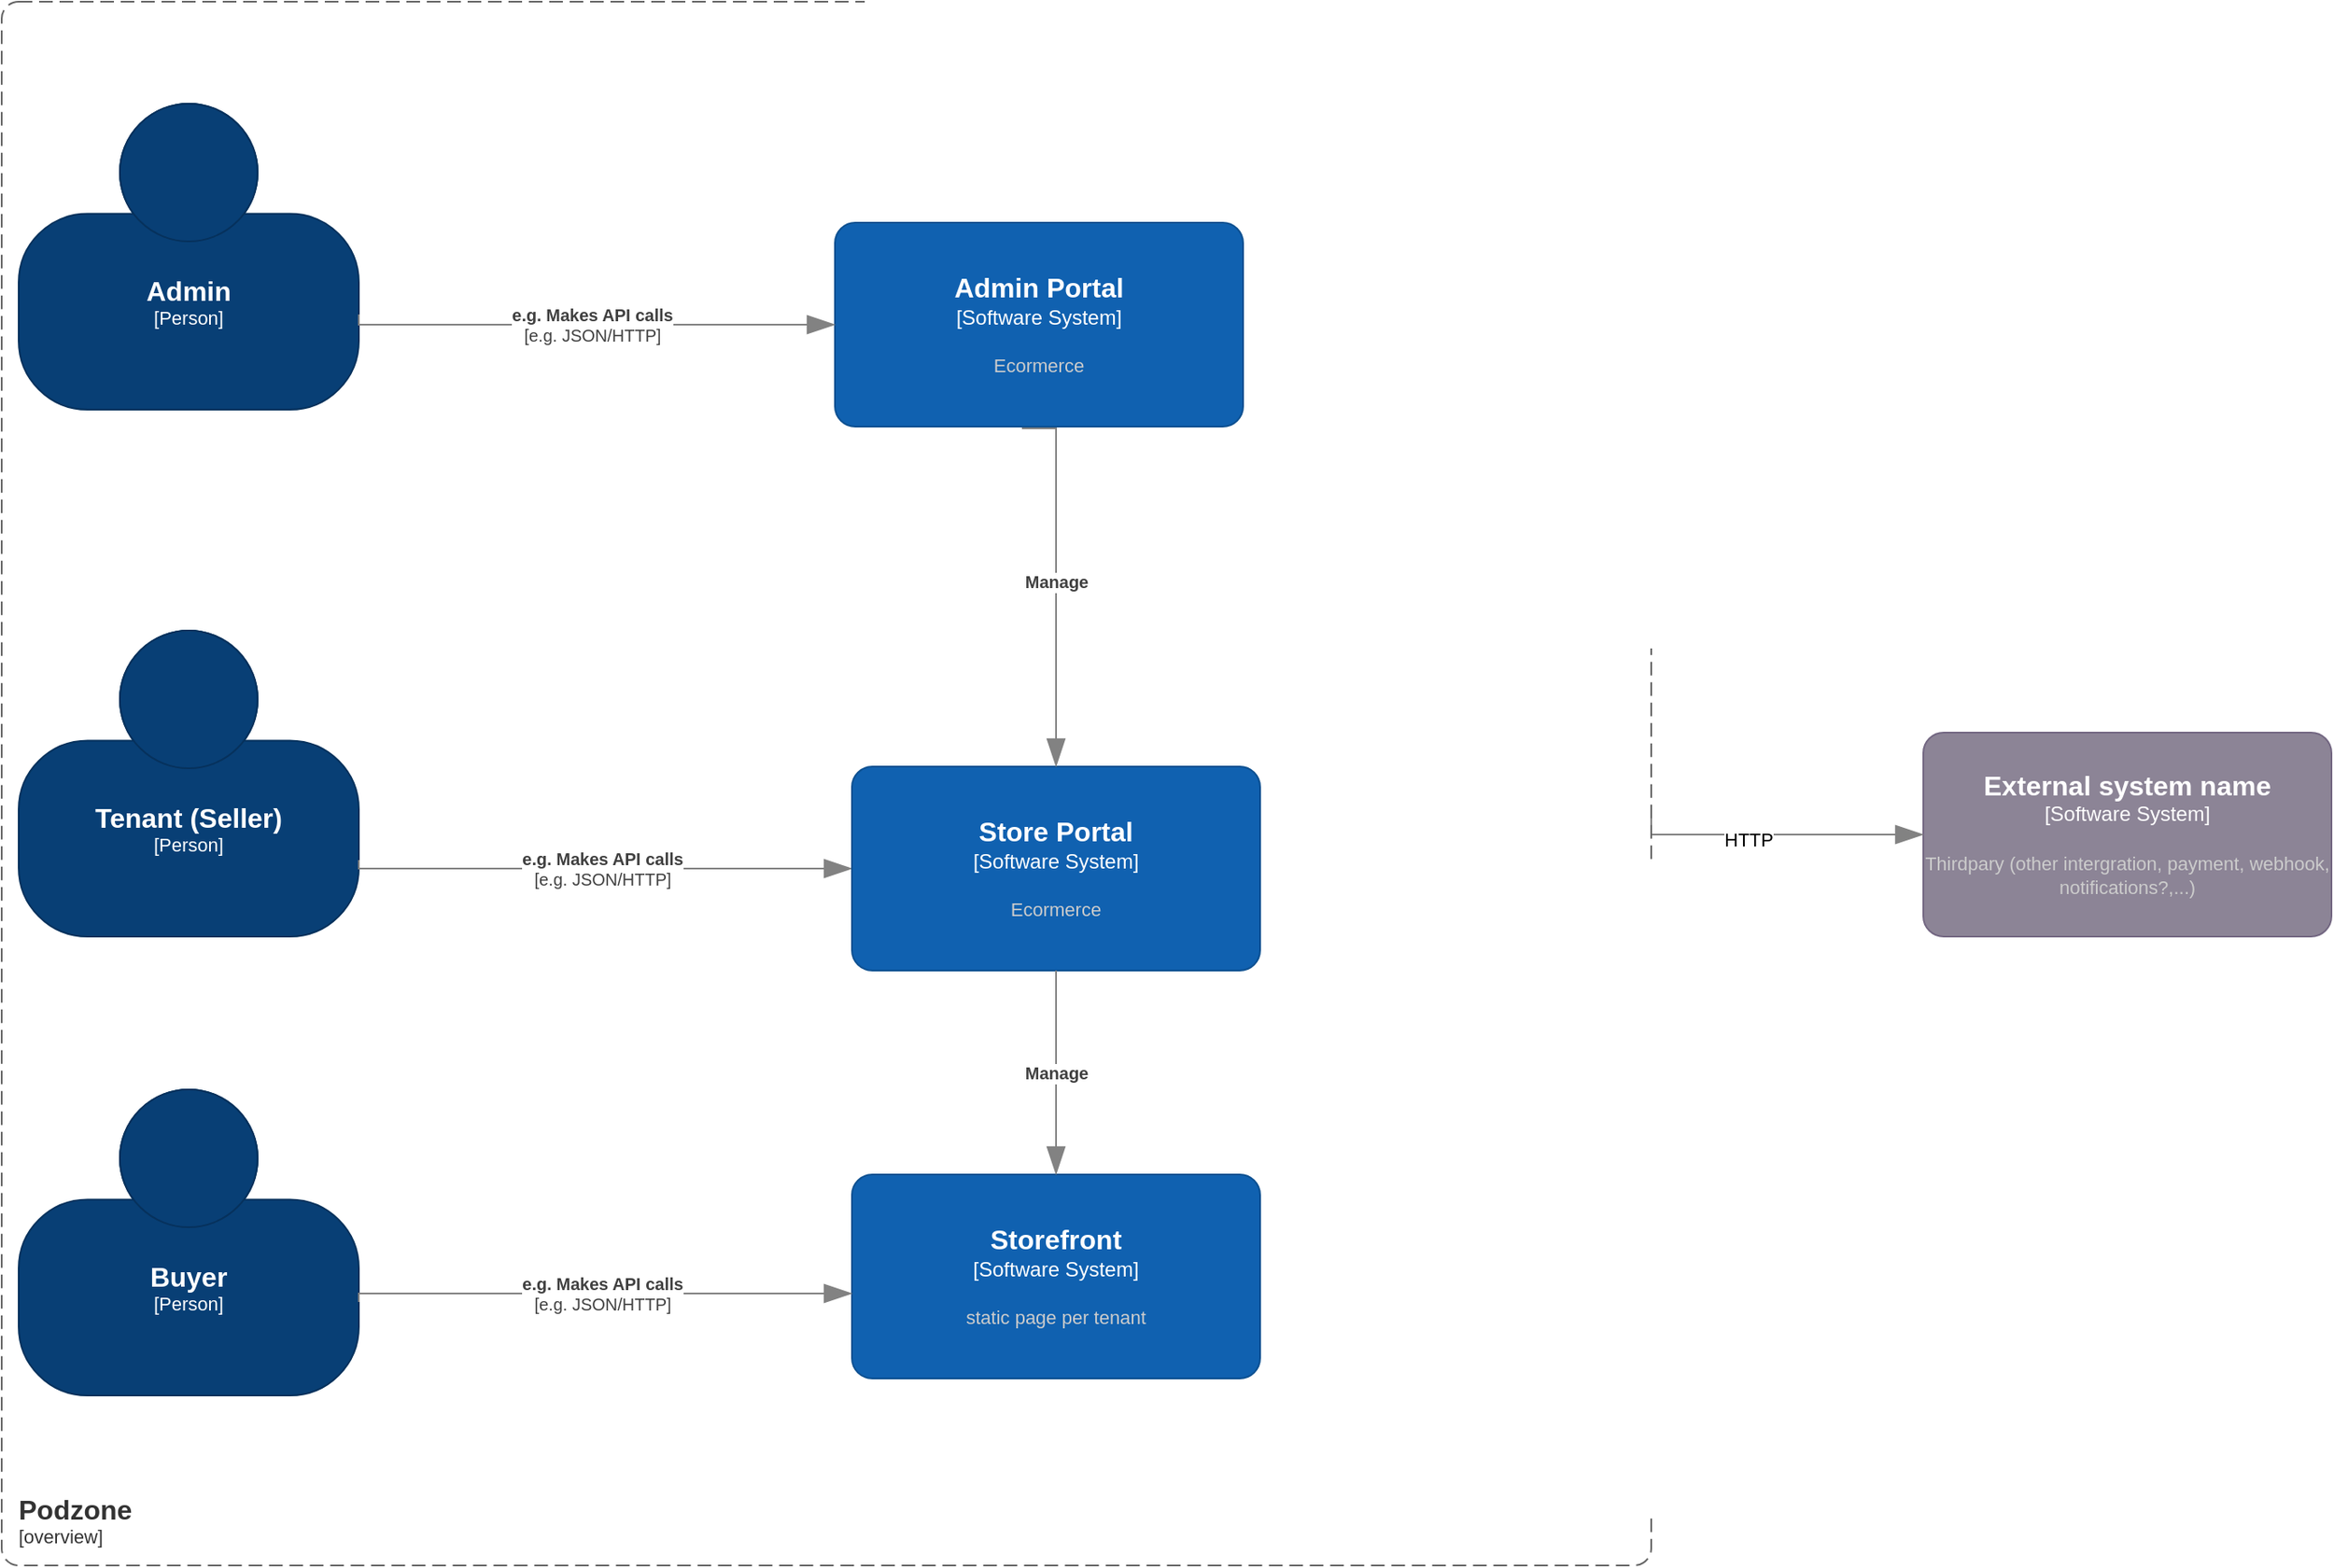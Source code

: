 <mxfile version="27.0.3" pages="3">
  <diagram name="C1 - Overview" id="LHeWq7aJjyp0JUIMCqG3">
    <mxGraphModel dx="2031" dy="2223" grid="1" gridSize="10" guides="1" tooltips="1" connect="1" arrows="1" fold="1" page="1" pageScale="1" pageWidth="850" pageHeight="1100" math="0" shadow="0">
      <root>
        <mxCell id="0" />
        <mxCell id="1" parent="0" />
        <object placeholders="1" c4Name="Admin" c4Type="Person" c4Description="" label="&lt;font style=&quot;font-size: 16px&quot;&gt;&lt;b&gt;%c4Name%&lt;/b&gt;&lt;/font&gt;&lt;div&gt;[%c4Type%]&lt;/div&gt;&lt;br&gt;&lt;div&gt;&lt;font style=&quot;font-size: 11px&quot;&gt;&lt;font color=&quot;#cccccc&quot;&gt;%c4Description%&lt;/font&gt;&lt;/div&gt;" id="E1PLfiIEIpPYo1BZ1LCu-1">
          <mxCell style="html=1;fontSize=11;dashed=0;whiteSpace=wrap;fillColor=#083F75;strokeColor=#06315C;fontColor=#ffffff;shape=mxgraph.c4.person2;align=center;metaEdit=1;points=[[0.5,0,0],[1,0.5,0],[1,0.75,0],[0.75,1,0],[0.5,1,0],[0.25,1,0],[0,0.75,0],[0,0.5,0]];resizable=0;" parent="1" vertex="1">
            <mxGeometry x="200" y="-80" width="200" height="180" as="geometry" />
          </mxCell>
        </object>
        <object placeholders="1" c4Name="External system name" c4Type="Software System" c4Description="Thirdpary (other intergration, payment, webhook, notifications?,...)" label="&lt;font style=&quot;font-size: 16px&quot;&gt;&lt;b&gt;%c4Name%&lt;/b&gt;&lt;/font&gt;&lt;div&gt;[%c4Type%]&lt;/div&gt;&lt;br&gt;&lt;div&gt;&lt;font style=&quot;font-size: 11px&quot;&gt;&lt;font color=&quot;#cccccc&quot;&gt;%c4Description%&lt;/font&gt;&lt;/div&gt;" id="E1PLfiIEIpPYo1BZ1LCu-3">
          <mxCell style="rounded=1;whiteSpace=wrap;html=1;labelBackgroundColor=none;fillColor=#8C8496;fontColor=#ffffff;align=center;arcSize=10;strokeColor=#736782;metaEdit=1;resizable=0;points=[[0.25,0,0],[0.5,0,0],[0.75,0,0],[1,0.25,0],[1,0.5,0],[1,0.75,0],[0.75,1,0],[0.5,1,0],[0.25,1,0],[0,0.75,0],[0,0.5,0],[0,0.25,0]];" parent="1" vertex="1">
            <mxGeometry x="1320" y="290" width="240" height="120" as="geometry" />
          </mxCell>
        </object>
        <object placeholders="1" c4Name="Tenant (Seller)" c4Type="Person" c4Description="" label="&lt;font style=&quot;font-size: 16px&quot;&gt;&lt;b&gt;%c4Name%&lt;/b&gt;&lt;/font&gt;&lt;div&gt;[%c4Type%]&lt;/div&gt;&lt;br&gt;&lt;div&gt;&lt;font style=&quot;font-size: 11px&quot;&gt;&lt;font color=&quot;#cccccc&quot;&gt;%c4Description%&lt;/font&gt;&lt;/div&gt;" id="E1PLfiIEIpPYo1BZ1LCu-4">
          <mxCell style="html=1;fontSize=11;dashed=0;whiteSpace=wrap;fillColor=#083F75;strokeColor=#06315C;fontColor=#ffffff;shape=mxgraph.c4.person2;align=center;metaEdit=1;points=[[0.5,0,0],[1,0.5,0],[1,0.75,0],[0.75,1,0],[0.5,1,0],[0.25,1,0],[0,0.75,0],[0,0.5,0]];resizable=0;" parent="1" vertex="1">
            <mxGeometry x="200" y="230" width="200" height="180" as="geometry" />
          </mxCell>
        </object>
        <object placeholders="1" c4Name="Admin Portal" c4Type="Software System" c4Description="Ecormerce" label="&lt;font style=&quot;font-size: 16px&quot;&gt;&lt;b&gt;%c4Name%&lt;/b&gt;&lt;/font&gt;&lt;div&gt;[%c4Type%]&lt;/div&gt;&lt;br&gt;&lt;div&gt;&lt;font style=&quot;font-size: 11px&quot;&gt;&lt;font color=&quot;#cccccc&quot;&gt;%c4Description%&lt;/font&gt;&lt;/div&gt;" id="E1PLfiIEIpPYo1BZ1LCu-5">
          <mxCell style="rounded=1;whiteSpace=wrap;html=1;labelBackgroundColor=none;fillColor=#1061B0;fontColor=#ffffff;align=center;arcSize=10;strokeColor=#0D5091;metaEdit=1;resizable=0;points=[[0.25,0,0],[0.5,0,0],[0.75,0,0],[1,0.25,0],[1,0.5,0],[1,0.75,0],[0.75,1,0],[0.5,1,0],[0.25,1,0],[0,0.75,0],[0,0.5,0],[0,0.25,0]];" parent="1" vertex="1">
            <mxGeometry x="680" y="-10" width="240" height="120" as="geometry" />
          </mxCell>
        </object>
        <object placeholders="1" c4Type="Relationship" c4Technology="e.g. JSON/HTTP" c4Description="e.g. Makes API calls" label="&lt;div style=&quot;text-align: left&quot;&gt;&lt;div style=&quot;text-align: center&quot;&gt;&lt;b&gt;%c4Description%&lt;/b&gt;&lt;/div&gt;&lt;div style=&quot;text-align: center&quot;&gt;[%c4Technology%]&lt;/div&gt;&lt;/div&gt;" id="E1PLfiIEIpPYo1BZ1LCu-6">
          <mxCell style="endArrow=blockThin;html=1;fontSize=10;fontColor=#404040;strokeWidth=1;endFill=1;strokeColor=#828282;elbow=vertical;metaEdit=1;endSize=14;startSize=14;jumpStyle=arc;jumpSize=16;rounded=0;edgeStyle=orthogonalEdgeStyle;entryX=0;entryY=0.5;entryDx=0;entryDy=0;entryPerimeter=0;exitX=1;exitY=0.689;exitDx=0;exitDy=0;exitPerimeter=0;" parent="1" source="E1PLfiIEIpPYo1BZ1LCu-1" target="E1PLfiIEIpPYo1BZ1LCu-5" edge="1">
            <mxGeometry width="240" relative="1" as="geometry">
              <mxPoint x="370" y="240" as="sourcePoint" />
              <mxPoint x="610" y="240" as="targetPoint" />
              <Array as="points">
                <mxPoint x="400" y="50" />
              </Array>
            </mxGeometry>
          </mxCell>
        </object>
        <object placeholders="1" c4Name="Storefront" c4Type="Software System" c4Description="static page per tenant" label="&lt;font style=&quot;font-size: 16px&quot;&gt;&lt;b&gt;%c4Name%&lt;/b&gt;&lt;/font&gt;&lt;div&gt;[%c4Type%]&lt;/div&gt;&lt;br&gt;&lt;div&gt;&lt;font style=&quot;font-size: 11px&quot;&gt;&lt;font color=&quot;#cccccc&quot;&gt;%c4Description%&lt;/font&gt;&lt;/div&gt;" id="E1PLfiIEIpPYo1BZ1LCu-8">
          <mxCell style="rounded=1;whiteSpace=wrap;html=1;labelBackgroundColor=none;fillColor=#1061B0;fontColor=#ffffff;align=center;arcSize=10;strokeColor=#0D5091;metaEdit=1;resizable=0;points=[[0.25,0,0],[0.5,0,0],[0.75,0,0],[1,0.25,0],[1,0.5,0],[1,0.75,0],[0.75,1,0],[0.5,1,0],[0.25,1,0],[0,0.75,0],[0,0.5,0],[0,0.25,0]];" parent="1" vertex="1">
            <mxGeometry x="690" y="550" width="240" height="120" as="geometry" />
          </mxCell>
        </object>
        <object placeholders="1" c4Type="Relationship" c4Technology="e.g. JSON/HTTP" c4Description="e.g. Makes API calls" label="&lt;div style=&quot;text-align: left&quot;&gt;&lt;div style=&quot;text-align: center&quot;&gt;&lt;b&gt;%c4Description%&lt;/b&gt;&lt;/div&gt;&lt;div style=&quot;text-align: center&quot;&gt;[%c4Technology%]&lt;/div&gt;&lt;/div&gt;" id="E1PLfiIEIpPYo1BZ1LCu-9">
          <mxCell style="endArrow=blockThin;html=1;fontSize=10;fontColor=#404040;strokeWidth=1;endFill=1;strokeColor=#828282;elbow=vertical;metaEdit=1;endSize=14;startSize=14;jumpStyle=arc;jumpSize=16;rounded=0;edgeStyle=orthogonalEdgeStyle;entryX=0;entryY=0.5;entryDx=0;entryDy=0;entryPerimeter=0;exitX=1;exitY=0.75;exitDx=0;exitDy=0;exitPerimeter=0;" parent="1" source="E1PLfiIEIpPYo1BZ1LCu-4" target="E1PLfiIEIpPYo1BZ1LCu-12" edge="1">
            <mxGeometry width="240" relative="1" as="geometry">
              <mxPoint x="420" y="64" as="sourcePoint" />
              <mxPoint x="780" y="250" as="targetPoint" />
              <Array as="points">
                <mxPoint x="400" y="370" />
              </Array>
            </mxGeometry>
          </mxCell>
        </object>
        <object placeholders="1" c4Name="Buyer" c4Type="Person" c4Description="" label="&lt;font style=&quot;font-size: 16px&quot;&gt;&lt;b&gt;%c4Name%&lt;/b&gt;&lt;/font&gt;&lt;div&gt;[%c4Type%]&lt;/div&gt;&lt;br&gt;&lt;div&gt;&lt;font style=&quot;font-size: 11px&quot;&gt;&lt;font color=&quot;#cccccc&quot;&gt;%c4Description%&lt;/font&gt;&lt;/div&gt;" id="E1PLfiIEIpPYo1BZ1LCu-10">
          <mxCell style="html=1;fontSize=11;dashed=0;whiteSpace=wrap;fillColor=#083F75;strokeColor=#06315C;fontColor=#ffffff;shape=mxgraph.c4.person2;align=center;metaEdit=1;points=[[0.5,0,0],[1,0.5,0],[1,0.75,0],[0.75,1,0],[0.5,1,0],[0.25,1,0],[0,0.75,0],[0,0.5,0]];resizable=0;" parent="1" vertex="1">
            <mxGeometry x="200" y="500" width="200" height="180" as="geometry" />
          </mxCell>
        </object>
        <object placeholders="1" c4Type="Relationship" c4Technology="e.g. JSON/HTTP" c4Description="e.g. Makes API calls" label="&lt;div style=&quot;text-align: left&quot;&gt;&lt;div style=&quot;text-align: center&quot;&gt;&lt;b&gt;%c4Description%&lt;/b&gt;&lt;/div&gt;&lt;div style=&quot;text-align: center&quot;&gt;[%c4Technology%]&lt;/div&gt;&lt;/div&gt;" id="E1PLfiIEIpPYo1BZ1LCu-11">
          <mxCell style="endArrow=blockThin;html=1;fontSize=10;fontColor=#404040;strokeWidth=1;endFill=1;strokeColor=#828282;elbow=vertical;metaEdit=1;endSize=14;startSize=14;jumpStyle=arc;jumpSize=16;rounded=0;edgeStyle=orthogonalEdgeStyle;" parent="1" target="E1PLfiIEIpPYo1BZ1LCu-8" edge="1">
            <mxGeometry width="240" relative="1" as="geometry">
              <mxPoint x="400" y="625" as="sourcePoint" />
              <mxPoint x="670.96" y="634.04" as="targetPoint" />
              <Array as="points">
                <mxPoint x="400" y="620" />
              </Array>
            </mxGeometry>
          </mxCell>
        </object>
        <object placeholders="1" c4Name="Store Portal" c4Type="Software System" c4Description="Ecormerce" label="&lt;font style=&quot;font-size: 16px&quot;&gt;&lt;b&gt;%c4Name%&lt;/b&gt;&lt;/font&gt;&lt;div&gt;[%c4Type%]&lt;/div&gt;&lt;br&gt;&lt;div&gt;&lt;font style=&quot;font-size: 11px&quot;&gt;&lt;font color=&quot;#cccccc&quot;&gt;%c4Description%&lt;/font&gt;&lt;/div&gt;" id="E1PLfiIEIpPYo1BZ1LCu-12">
          <mxCell style="rounded=1;whiteSpace=wrap;html=1;labelBackgroundColor=none;fillColor=#1061B0;fontColor=#ffffff;align=center;arcSize=10;strokeColor=#0D5091;metaEdit=1;resizable=0;points=[[0.25,0,0],[0.5,0,0],[0.75,0,0],[1,0.25,0],[1,0.5,0],[1,0.75,0],[0.75,1,0],[0.5,1,0],[0.25,1,0],[0,0.75,0],[0,0.5,0],[0,0.25,0]];" parent="1" vertex="1">
            <mxGeometry x="690" y="310" width="240" height="120" as="geometry" />
          </mxCell>
        </object>
        <object placeholders="1" c4Type="Relationship" c4Description="Manage" label="&lt;div style=&quot;text-align: left&quot;&gt;&lt;div style=&quot;text-align: center&quot;&gt;&lt;b&gt;%c4Description%&lt;/b&gt;&lt;/div&gt;" id="E1PLfiIEIpPYo1BZ1LCu-13">
          <mxCell style="endArrow=blockThin;html=1;fontSize=10;fontColor=#404040;strokeWidth=1;endFill=1;strokeColor=#828282;elbow=vertical;metaEdit=1;endSize=14;startSize=14;jumpStyle=arc;jumpSize=16;rounded=0;edgeStyle=orthogonalEdgeStyle;exitX=0.5;exitY=1;exitDx=0;exitDy=0;exitPerimeter=0;" parent="1" source="E1PLfiIEIpPYo1BZ1LCu-12" target="E1PLfiIEIpPYo1BZ1LCu-8" edge="1">
            <mxGeometry width="240" relative="1" as="geometry">
              <mxPoint x="630" y="490" as="sourcePoint" />
              <mxPoint x="870" y="490" as="targetPoint" />
            </mxGeometry>
          </mxCell>
        </object>
        <object placeholders="1" c4Type="Relationship" c4Description="Manage" label="&lt;div style=&quot;text-align: left&quot;&gt;&lt;div style=&quot;text-align: center&quot;&gt;&lt;b&gt;%c4Description%&lt;/b&gt;&lt;/div&gt;" id="E1PLfiIEIpPYo1BZ1LCu-14">
          <mxCell style="endArrow=blockThin;html=1;fontSize=10;fontColor=#404040;strokeWidth=1;endFill=1;strokeColor=#828282;elbow=vertical;metaEdit=1;endSize=14;startSize=14;jumpStyle=arc;jumpSize=16;rounded=0;edgeStyle=orthogonalEdgeStyle;exitX=0.458;exitY=1.008;exitDx=0;exitDy=0;exitPerimeter=0;entryX=0.5;entryY=0;entryDx=0;entryDy=0;entryPerimeter=0;" parent="1" source="E1PLfiIEIpPYo1BZ1LCu-5" target="E1PLfiIEIpPYo1BZ1LCu-12" edge="1">
            <mxGeometry x="0.004" width="240" relative="1" as="geometry">
              <mxPoint x="820" y="440" as="sourcePoint" />
              <mxPoint x="810" y="560" as="targetPoint" />
              <Array as="points">
                <mxPoint x="810" y="111" />
              </Array>
              <mxPoint as="offset" />
            </mxGeometry>
          </mxCell>
        </object>
        <object placeholders="1" c4Type="Relationship" id="E1PLfiIEIpPYo1BZ1LCu-15">
          <mxCell style="endArrow=blockThin;html=1;fontSize=10;fontColor=#404040;strokeWidth=1;endFill=1;strokeColor=#828282;elbow=vertical;metaEdit=1;endSize=14;startSize=14;jumpStyle=arc;jumpSize=16;rounded=0;edgeStyle=orthogonalEdgeStyle;" parent="1" target="E1PLfiIEIpPYo1BZ1LCu-3" edge="1">
            <mxGeometry width="240" relative="1" as="geometry">
              <mxPoint x="1160" y="340" as="sourcePoint" />
              <mxPoint x="1230" y="351" as="targetPoint" />
              <Array as="points">
                <mxPoint x="1160" y="350" />
              </Array>
            </mxGeometry>
          </mxCell>
        </object>
        <mxCell id="rU1svXk9OUNpIs5FbEIm-1" value="HTTP" style="edgeLabel;html=1;align=center;verticalAlign=middle;resizable=0;points=[];" parent="E1PLfiIEIpPYo1BZ1LCu-15" vertex="1" connectable="0">
          <mxGeometry x="-0.216" y="-3" relative="1" as="geometry">
            <mxPoint as="offset" />
          </mxGeometry>
        </mxCell>
        <object placeholders="1" c4Name="Podzone" c4Type="SystemScopeBoundary" c4Application="overview" label="&lt;font style=&quot;font-size: 16px&quot;&gt;&lt;b&gt;&lt;div style=&quot;text-align: left&quot;&gt;%c4Name%&lt;/div&gt;&lt;/b&gt;&lt;/font&gt;&lt;div style=&quot;text-align: left&quot;&gt;[%c4Application%]&lt;/div&gt;" id="xwDgSNGJLNCNh95zbsTH-1">
          <mxCell style="rounded=1;fontSize=11;whiteSpace=wrap;html=1;dashed=1;arcSize=20;fillColor=none;strokeColor=#666666;fontColor=#333333;labelBackgroundColor=none;align=left;verticalAlign=bottom;labelBorderColor=none;spacingTop=0;spacing=10;dashPattern=8 4;metaEdit=1;rotatable=0;perimeter=rectanglePerimeter;noLabel=0;labelPadding=0;allowArrows=0;connectable=0;expand=0;recursiveResize=0;editable=1;pointerEvents=0;absoluteArcSize=1;points=[[0.25,0,0],[0.5,0,0],[0.75,0,0],[1,0.25,0],[1,0.5,0],[1,0.75,0],[0.75,1,0],[0.5,1,0],[0.25,1,0],[0,0.75,0],[0,0.5,0],[0,0.25,0]];" parent="1" vertex="1">
            <mxGeometry x="190" y="-140" width="970" height="920" as="geometry" />
          </mxCell>
        </object>
      </root>
    </mxGraphModel>
  </diagram>
  <diagram id="jXdsC0DWz8PZATBKH1oL" name="C1 - Architecture">
    <mxGraphModel dx="1422" dy="786" grid="1" gridSize="10" guides="1" tooltips="1" connect="1" arrows="1" fold="1" page="1" pageScale="1" pageWidth="850" pageHeight="1100" math="0" shadow="0">
      <root>
        <mxCell id="0" />
        <mxCell id="1" parent="0" />
        <mxCell id="_ylbW56qb-Ti9nFSQtkV-3" value="" style="rounded=1;whiteSpace=wrap;html=1;fillColor=none;dashed=1;" vertex="1" parent="1">
          <mxGeometry x="710" y="370" width="530" height="150" as="geometry" />
        </mxCell>
        <object placeholders="1" c4Name="Admin" c4Type="Person" c4Description="can be a seller too, or with monitoring operation" label="&lt;font style=&quot;font-size: 16px&quot;&gt;&lt;b&gt;%c4Name%&lt;/b&gt;&lt;/font&gt;&lt;div&gt;[%c4Type%]&lt;/div&gt;&lt;br&gt;&lt;div&gt;&lt;font style=&quot;font-size: 11px&quot;&gt;&lt;font color=&quot;#cccccc&quot;&gt;%c4Description%&lt;/font&gt;&lt;/div&gt;" id="xg2MY616MU8gQHG97Z0a-1">
          <mxCell style="html=1;fontSize=11;dashed=0;whiteSpace=wrap;fillColor=#083F75;strokeColor=#06315C;fontColor=#ffffff;shape=mxgraph.c4.person2;align=center;metaEdit=1;points=[[0.5,0,0],[1,0.5,0],[1,0.75,0],[0.75,1,0],[0.5,1,0],[0.25,1,0],[0,0.75,0],[0,0.5,0]];resizable=0;" parent="1" vertex="1">
            <mxGeometry x="102.5" y="70" width="200" height="180" as="geometry" />
          </mxCell>
        </object>
        <object placeholders="1" c4Type="Relationship" c4Technology="e.g. JSON/HTTP" c4Description="e.g. Makes API calls" label="&lt;div style=&quot;text-align: left&quot;&gt;&lt;div style=&quot;text-align: center&quot;&gt;&lt;b&gt;%c4Description%&lt;/b&gt;&lt;/div&gt;&lt;div style=&quot;text-align: center&quot;&gt;[%c4Technology%]&lt;/div&gt;&lt;/div&gt;" id="xg2MY616MU8gQHG97Z0a-3">
          <mxCell style="endArrow=blockThin;html=1;fontSize=10;fontColor=#404040;strokeWidth=1;endFill=1;strokeColor=#828282;elbow=vertical;metaEdit=1;endSize=14;startSize=14;jumpStyle=arc;jumpSize=16;rounded=0;edgeStyle=orthogonalEdgeStyle;exitX=1.02;exitY=0.683;exitDx=0;exitDy=0;exitPerimeter=0;entryX=0;entryY=0.5;entryDx=0;entryDy=0;entryPerimeter=0;" parent="1" source="xg2MY616MU8gQHG97Z0a-1" target="99tnBkTvKjNCwKq9-kGv-1" edge="1">
            <mxGeometry width="240" relative="1" as="geometry">
              <mxPoint x="582.5" y="250" as="sourcePoint" />
              <mxPoint x="522.5" y="199" as="targetPoint" />
            </mxGeometry>
          </mxCell>
        </object>
        <object placeholders="1" c4Name="Admin UI" c4Type="Single Page Application" c4Description="Ecormerce" label="&lt;font style=&quot;font-size: 16px&quot;&gt;&lt;b&gt;%c4Name%&lt;/b&gt;&lt;/font&gt;&lt;div&gt;[%c4Type%]&lt;/div&gt;&lt;br&gt;&lt;div&gt;&lt;font style=&quot;font-size: 11px&quot;&gt;&lt;font color=&quot;#cccccc&quot;&gt;%c4Description%&lt;/font&gt;&lt;/div&gt;" id="99tnBkTvKjNCwKq9-kGv-1">
          <mxCell style="rounded=1;whiteSpace=wrap;html=1;labelBackgroundColor=none;fillColor=#1061B0;fontColor=#ffffff;align=center;arcSize=10;strokeColor=#0D5091;metaEdit=1;resizable=0;points=[[0.25,0,0],[0.5,0,0],[0.75,0,0],[1,0.25,0],[1,0.5,0],[1,0.75,0],[0.75,1,0],[0.5,1,0],[0.25,1,0],[0,0.75,0],[0,0.5,0],[0,0.25,0]];" parent="1" vertex="1">
            <mxGeometry x="537.5" y="140" width="240" height="120" as="geometry" />
          </mxCell>
        </object>
        <object placeholders="1" c4Name="Admin Portal" c4Type="SystemScopeBoundary" c4Application="C1" label="&lt;font style=&quot;font-size: 16px&quot;&gt;&lt;b&gt;&lt;div style=&quot;text-align: left&quot;&gt;%c4Name%&lt;/div&gt;&lt;/b&gt;&lt;/font&gt;&lt;div style=&quot;text-align: left&quot;&gt;[%c4Application%]&lt;/div&gt;" id="99tnBkTvKjNCwKq9-kGv-2">
          <mxCell style="rounded=1;fontSize=11;whiteSpace=wrap;html=1;dashed=1;arcSize=20;fillColor=none;strokeColor=#666666;fontColor=#333333;labelBackgroundColor=none;align=left;verticalAlign=bottom;labelBorderColor=none;spacingTop=0;spacing=10;dashPattern=8 4;metaEdit=1;rotatable=0;perimeter=rectanglePerimeter;noLabel=0;labelPadding=0;allowArrows=0;connectable=0;expand=0;recursiveResize=0;editable=1;pointerEvents=0;absoluteArcSize=1;points=[[0.25,0,0],[0.5,0,0],[0.75,0,0],[1,0.25,0],[1,0.5,0],[1,0.75,0],[0.75,1,0],[0.5,1,0],[0.25,1,0],[0,0.75,0],[0,0.5,0],[0,0.25,0]];" parent="1" vertex="1">
            <mxGeometry x="462.5" y="60" width="795" height="290" as="geometry" />
          </mxCell>
        </object>
        <mxCell id="4YcVd3jRY2KfQ61OIEUm-3" value="TCP/IP" style="edgeStyle=orthogonalEdgeStyle;rounded=0;orthogonalLoop=1;jettySize=auto;html=1;entryX=-0.003;entryY=0.6;entryDx=0;entryDy=0;entryPerimeter=0;" parent="1" source="99tnBkTvKjNCwKq9-kGv-7" target="4YcVd3jRY2KfQ61OIEUm-2" edge="1">
          <mxGeometry relative="1" as="geometry">
            <mxPoint x="1420" y="570" as="targetPoint" />
            <Array as="points">
              <mxPoint x="1340" y="205" />
              <mxPoint x="1340" y="572" />
            </Array>
          </mxGeometry>
        </mxCell>
        <object placeholders="1" c4Name="Backend Microservices" c4Type="Service" c4Description="Description of software system." label="&lt;font style=&quot;font-size: 16px&quot;&gt;&lt;b&gt;%c4Name%&lt;/b&gt;&lt;/font&gt;&lt;div&gt;[%c4Type%]&lt;/div&gt;&lt;br&gt;&lt;div&gt;&lt;font style=&quot;font-size: 11px&quot;&gt;&lt;font color=&quot;#cccccc&quot;&gt;%c4Description%&lt;/font&gt;&lt;/div&gt;" id="99tnBkTvKjNCwKq9-kGv-7">
          <mxCell style="rounded=1;whiteSpace=wrap;html=1;labelBackgroundColor=none;fillColor=#1061B0;fontColor=#ffffff;align=center;arcSize=10;strokeColor=#0D5091;metaEdit=1;resizable=0;points=[[0.25,0,0],[0.5,0,0],[0.75,0,0],[1,0.25,0],[1,0.5,0],[1,0.75,0],[0.75,1,0],[0.5,1,0],[0.25,1,0],[0,0.75,0],[0,0.5,0],[0,0.25,0]];" parent="1" vertex="1">
            <mxGeometry x="977.5" y="145" width="240" height="120" as="geometry" />
          </mxCell>
        </object>
        <object placeholders="1" c4Type="Relationship" c4Technology="e.g. JSON/HTTP" c4Description="e.g. Makes API calls" label="&lt;div style=&quot;text-align: left&quot;&gt;&lt;div style=&quot;text-align: center&quot;&gt;&lt;b&gt;%c4Description%&lt;/b&gt;&lt;/div&gt;&lt;div style=&quot;text-align: center&quot;&gt;[%c4Technology%]&lt;/div&gt;&lt;/div&gt;" id="99tnBkTvKjNCwKq9-kGv-8">
          <mxCell style="endArrow=blockThin;html=1;fontSize=10;fontColor=#404040;strokeWidth=1;endFill=1;strokeColor=#828282;elbow=vertical;metaEdit=1;endSize=14;startSize=14;jumpStyle=arc;jumpSize=16;rounded=0;edgeStyle=orthogonalEdgeStyle;exitX=1;exitY=0.583;exitDx=0;exitDy=0;exitPerimeter=0;entryX=0;entryY=0.5;entryDx=0;entryDy=0;entryPerimeter=0;" parent="1" target="99tnBkTvKjNCwKq9-kGv-7" edge="1">
            <mxGeometry width="240" relative="1" as="geometry">
              <mxPoint x="762.5" y="199.96" as="sourcePoint" />
              <mxPoint x="822.5" y="190" as="targetPoint" />
            </mxGeometry>
          </mxCell>
        </object>
        <object placeholders="1" c4Name="Tenant (Seller)" c4Type="Person" c4Description="" label="&lt;font style=&quot;font-size: 16px&quot;&gt;&lt;b&gt;%c4Name%&lt;/b&gt;&lt;/font&gt;&lt;div&gt;[%c4Type%]&lt;/div&gt;&lt;br&gt;&lt;div&gt;&lt;font style=&quot;font-size: 11px&quot;&gt;&lt;font color=&quot;#cccccc&quot;&gt;%c4Description%&lt;/font&gt;&lt;/div&gt;" id="mkeWSSfhb_KdpDYC9OZy-1">
          <mxCell style="html=1;fontSize=11;dashed=0;whiteSpace=wrap;fillColor=#083F75;strokeColor=#06315C;fontColor=#ffffff;shape=mxgraph.c4.person2;align=center;metaEdit=1;points=[[0.5,0,0],[1,0.5,0],[1,0.75,0],[0.75,1,0],[0.5,1,0],[0.25,1,0],[0,0.75,0],[0,0.5,0]];resizable=0;" parent="1" vertex="1">
            <mxGeometry x="120" y="545" width="200" height="180" as="geometry" />
          </mxCell>
        </object>
        <mxCell id="qp2e37iK-WDxArqF4IkN-2" style="edgeStyle=orthogonalEdgeStyle;rounded=0;orthogonalLoop=1;jettySize=auto;html=1;" parent="1" source="9yAoguasnEqGdHAXSuHR-1" target="qp2e37iK-WDxArqF4IkN-1" edge="1">
          <mxGeometry relative="1" as="geometry" />
        </mxCell>
        <object placeholders="1" c4Name="Buyer" c4Type="Person" c4Description="" label="&lt;font style=&quot;font-size: 16px&quot;&gt;&lt;b&gt;%c4Name%&lt;/b&gt;&lt;/font&gt;&lt;div&gt;[%c4Type%]&lt;/div&gt;&lt;br&gt;&lt;div&gt;&lt;font style=&quot;font-size: 11px&quot;&gt;&lt;font color=&quot;#cccccc&quot;&gt;%c4Description%&lt;/font&gt;&lt;/div&gt;" id="9yAoguasnEqGdHAXSuHR-1">
          <mxCell style="html=1;fontSize=11;dashed=0;whiteSpace=wrap;fillColor=#083F75;strokeColor=#06315C;fontColor=#ffffff;shape=mxgraph.c4.person2;align=center;metaEdit=1;points=[[0.5,0,0],[1,0.5,0],[1,0.75,0],[0.75,1,0],[0.5,1,0],[0.25,1,0],[0,0.75,0],[0,0.5,0]];resizable=0;" parent="1" vertex="1">
            <mxGeometry x="125" y="870" width="200" height="180" as="geometry" />
          </mxCell>
        </object>
        <object placeholders="1" c4Name="Store Portal" c4Type="SystemScopeBoundary" c4Application="C1" label="&lt;font style=&quot;font-size: 16px&quot;&gt;&lt;b&gt;&lt;div style=&quot;text-align: left&quot;&gt;%c4Name%&lt;/div&gt;&lt;/b&gt;&lt;/font&gt;&lt;div style=&quot;text-align: left&quot;&gt;[%c4Application%]&lt;/div&gt;" id="DMbMnYhWWpOEI38wDOoE-1">
          <mxCell style="rounded=1;fontSize=11;whiteSpace=wrap;html=1;dashed=1;arcSize=20;fillColor=none;strokeColor=#666666;fontColor=#333333;labelBackgroundColor=none;align=left;verticalAlign=bottom;labelBorderColor=none;spacingTop=0;spacing=10;dashPattern=8 4;metaEdit=1;rotatable=0;perimeter=rectanglePerimeter;noLabel=0;labelPadding=0;allowArrows=0;connectable=0;expand=0;recursiveResize=0;editable=1;pointerEvents=0;absoluteArcSize=1;points=[[0.25,0,0],[0.5,0,0],[0.75,0,0],[1,0.25,0],[1,0.5,0],[1,0.75,0],[0.75,1,0],[0.5,1,0],[0.25,1,0],[0,0.75,0],[0,0.5,0],[0,0.25,0]];" parent="1" vertex="1">
            <mxGeometry x="460" y="540" width="815" height="250" as="geometry" />
          </mxCell>
        </object>
        <object placeholders="1" c4Name="Admin UI" c4Type="Single Page Application" c4Description="Ecormerce" label="&lt;font style=&quot;font-size: 16px&quot;&gt;&lt;b&gt;%c4Name%&lt;/b&gt;&lt;/font&gt;&lt;div&gt;[%c4Type%]&lt;/div&gt;&lt;br&gt;&lt;div&gt;&lt;font style=&quot;font-size: 11px&quot;&gt;&lt;font color=&quot;#cccccc&quot;&gt;%c4Description%&lt;/font&gt;&lt;/div&gt;" id="DMbMnYhWWpOEI38wDOoE-2">
          <mxCell style="rounded=1;whiteSpace=wrap;html=1;labelBackgroundColor=none;fillColor=#1061B0;fontColor=#ffffff;align=center;arcSize=10;strokeColor=#0D5091;metaEdit=1;resizable=0;points=[[0.25,0,0],[0.5,0,0],[0.75,0,0],[1,0.25,0],[1,0.5,0],[1,0.75,0],[0.75,1,0],[0.5,1,0],[0.25,1,0],[0,0.75,0],[0,0.5,0],[0,0.25,0]];" parent="1" vertex="1">
            <mxGeometry x="560" y="605" width="240" height="120" as="geometry" />
          </mxCell>
        </object>
        <object placeholders="1" c4Name="Persistant" c4Type="Container" c4Technology="Redis, Elasticsearch, Postgres, Mongo,..." c4Description="storage type container" label="&lt;font style=&quot;font-size: 16px&quot;&gt;&lt;b&gt;%c4Name%&lt;/b&gt;&lt;/font&gt;&lt;div&gt;[%c4Type%:&amp;nbsp;%c4Technology%]&lt;/div&gt;&lt;br&gt;&lt;div&gt;&lt;font style=&quot;font-size: 11px&quot;&gt;&lt;font color=&quot;#E6E6E6&quot;&gt;%c4Description%&lt;/font&gt;&lt;/div&gt;" id="4YcVd3jRY2KfQ61OIEUm-2">
          <mxCell style="shape=cylinder3;size=15;whiteSpace=wrap;html=1;boundedLbl=1;rounded=0;labelBackgroundColor=none;fillColor=#23A2D9;fontSize=12;fontColor=#ffffff;align=center;strokeColor=#0E7DAD;metaEdit=1;points=[[0.5,0,0],[1,0.25,0],[1,0.5,0],[1,0.75,0],[0.5,1,0],[0,0.75,0],[0,0.5,0],[0,0.25,0]];resizable=0;" parent="1" vertex="1">
            <mxGeometry x="1420" y="500" width="240" height="120" as="geometry" />
          </mxCell>
        </object>
        <object placeholders="1" c4Name="Backend Microservices" c4Type="Service" c4Description="Description of software system." label="&lt;font style=&quot;font-size: 16px&quot;&gt;&lt;b&gt;%c4Name%&lt;/b&gt;&lt;/font&gt;&lt;div&gt;[%c4Type%]&lt;/div&gt;&lt;br&gt;&lt;div&gt;&lt;font style=&quot;font-size: 11px&quot;&gt;&lt;font color=&quot;#cccccc&quot;&gt;%c4Description%&lt;/font&gt;&lt;/div&gt;" id="4YcVd3jRY2KfQ61OIEUm-4">
          <mxCell style="rounded=1;whiteSpace=wrap;html=1;labelBackgroundColor=none;fillColor=#1061B0;fontColor=#ffffff;align=center;arcSize=10;strokeColor=#0D5091;metaEdit=1;resizable=0;points=[[0.25,0,0],[0.5,0,0],[0.75,0,0],[1,0.25,0],[1,0.5,0],[1,0.75,0],[0.75,1,0],[0.5,1,0],[0.25,1,0],[0,0.75,0],[0,0.5,0],[0,0.25,0]];" parent="1" vertex="1">
            <mxGeometry x="1000" y="605" width="240" height="120" as="geometry" />
          </mxCell>
        </object>
        <mxCell id="4YcVd3jRY2KfQ61OIEUm-5" style="edgeStyle=orthogonalEdgeStyle;rounded=0;orthogonalLoop=1;jettySize=auto;html=1;entryX=0;entryY=0.5;entryDx=0;entryDy=0;entryPerimeter=0;" parent="1" source="DMbMnYhWWpOEI38wDOoE-2" target="4YcVd3jRY2KfQ61OIEUm-4" edge="1">
          <mxGeometry relative="1" as="geometry" />
        </mxCell>
        <mxCell id="4YcVd3jRY2KfQ61OIEUm-6" value="TCP/IP" style="edgeStyle=orthogonalEdgeStyle;rounded=0;orthogonalLoop=1;jettySize=auto;html=1;entryX=0;entryY=0.75;entryDx=0;entryDy=0;entryPerimeter=0;" parent="1" source="4YcVd3jRY2KfQ61OIEUm-4" target="4YcVd3jRY2KfQ61OIEUm-2" edge="1">
          <mxGeometry relative="1" as="geometry">
            <Array as="points">
              <mxPoint x="1340" y="665" />
              <mxPoint x="1340" y="590" />
            </Array>
          </mxGeometry>
        </mxCell>
        <object placeholders="1" c4Name="Storefont" c4Type="Software System" c4Description="SSR application, share database with Store Portal, get data, order, paynment, or through api to the portal" label="&lt;font style=&quot;font-size: 16px&quot;&gt;&lt;b&gt;%c4Name%&lt;/b&gt;&lt;/font&gt;&lt;div&gt;[%c4Type%]&lt;/div&gt;&lt;br&gt;&lt;div&gt;&lt;font style=&quot;font-size: 11px&quot;&gt;&lt;font color=&quot;#cccccc&quot;&gt;%c4Description%&lt;/font&gt;&lt;/div&gt;" id="qp2e37iK-WDxArqF4IkN-1">
          <mxCell style="rounded=1;whiteSpace=wrap;html=1;labelBackgroundColor=none;fillColor=#1061B0;fontColor=#ffffff;align=center;arcSize=10;strokeColor=#0D5091;metaEdit=1;resizable=0;points=[[0.25,0,0],[0.5,0,0],[0.75,0,0],[1,0.25,0],[1,0.5,0],[1,0.75,0],[0.75,1,0],[0.5,1,0],[0.25,1,0],[0,0.75,0],[0,0.5,0],[0,0.25,0]];" parent="1" vertex="1">
            <mxGeometry x="1000" y="900" width="240" height="120" as="geometry" />
          </mxCell>
        </object>
        <mxCell id="Fx_E58Ij3KdyoKcUWCfg-1" value="http" style="edgeStyle=orthogonalEdgeStyle;rounded=0;orthogonalLoop=1;jettySize=auto;html=1;entryX=0.5;entryY=1;entryDx=0;entryDy=0;entryPerimeter=0;" parent="1" source="qp2e37iK-WDxArqF4IkN-1" target="4YcVd3jRY2KfQ61OIEUm-4" edge="1">
          <mxGeometry relative="1" as="geometry" />
        </mxCell>
        <object placeholders="1" c4Type="Relationship" c4Technology="e.g. JSON/HTTP" c4Description="e.g. Makes API calls" label="&lt;div style=&quot;text-align: left&quot;&gt;&lt;div style=&quot;text-align: center&quot;&gt;&lt;b&gt;%c4Description%&lt;/b&gt;&lt;/div&gt;&lt;div style=&quot;text-align: center&quot;&gt;[%c4Technology%]&lt;/div&gt;&lt;/div&gt;" id="Fx_E58Ij3KdyoKcUWCfg-2">
          <mxCell style="endArrow=blockThin;html=1;fontSize=10;fontColor=#404040;strokeWidth=1;endFill=1;strokeColor=#828282;elbow=vertical;metaEdit=1;endSize=14;startSize=14;jumpStyle=arc;jumpSize=16;rounded=0;edgeStyle=orthogonalEdgeStyle;exitX=1.011;exitY=0.685;exitDx=0;exitDy=0;exitPerimeter=0;entryX=0;entryY=0.5;entryDx=0;entryDy=0;entryPerimeter=0;" parent="1" source="mkeWSSfhb_KdpDYC9OZy-1" target="DMbMnYhWWpOEI38wDOoE-2" edge="1">
            <mxGeometry width="240" relative="1" as="geometry">
              <mxPoint x="339" y="373" as="sourcePoint" />
              <mxPoint x="570" y="670" as="targetPoint" />
            </mxGeometry>
          </mxCell>
        </object>
        <object placeholders="1" c4Name="External system name" c4Type="Software System" c4Description="Thirdpary (other intergration, payment, webhook, notifications?,...)" label="&lt;font style=&quot;font-size: 16px&quot;&gt;&lt;b&gt;%c4Name%&lt;/b&gt;&lt;/font&gt;&lt;div&gt;[%c4Type%]&lt;/div&gt;&lt;br&gt;&lt;div&gt;&lt;font style=&quot;font-size: 11px&quot;&gt;&lt;font color=&quot;#cccccc&quot;&gt;%c4Description%&lt;/font&gt;&lt;/div&gt;" id="iLOudH7kvA180feQzaQQ-1">
          <mxCell style="rounded=1;whiteSpace=wrap;html=1;labelBackgroundColor=none;fillColor=#8C8496;fontColor=#ffffff;align=center;arcSize=10;strokeColor=#736782;metaEdit=1;resizable=0;points=[[0.25,0,0],[0.5,0,0],[0.75,0,0],[1,0.25,0],[1,0.5,0],[1,0.75,0],[0.75,1,0],[0.5,1,0],[0.25,1,0],[0,0.75,0],[0,0.5,0],[0,0.25,0]];" parent="1" vertex="1">
            <mxGeometry x="1400" y="70" width="240" height="120" as="geometry" />
          </mxCell>
        </object>
        <object placeholders="1" c4Name="Queue" c4Type="Container" c4Technology="Apache Kafka, redis" c4Description="" label="&lt;font style=&quot;font-size: 16px&quot;&gt;&lt;b&gt;%c4Name%&lt;/b&gt;&lt;/font&gt;&lt;div&gt;[%c4Type%:&amp;nbsp;%c4Technology%]&lt;/div&gt;&lt;br&gt;&lt;div&gt;&lt;font style=&quot;font-size: 11px&quot;&gt;&lt;font color=&quot;#E6E6E6&quot;&gt;%c4Description%&lt;/font&gt;&lt;/div&gt;" id="iLOudH7kvA180feQzaQQ-2">
          <mxCell style="shape=cylinder3;size=15;direction=south;whiteSpace=wrap;html=1;boundedLbl=1;rounded=0;labelBackgroundColor=none;fillColor=#23A2D9;fontSize=12;fontColor=#ffffff;align=center;strokeColor=#0E7DAD;metaEdit=1;points=[[0.5,0,0],[1,0.25,0],[1,0.5,0],[1,0.75,0],[0.5,1,0],[0,0.75,0],[0,0.5,0],[0,0.25,0]];resizable=0;" parent="1" vertex="1">
            <mxGeometry x="730" y="380" width="240" height="120" as="geometry" />
          </mxCell>
        </object>
        <object placeholders="1" c4Type="Relationship" c4Technology="e.g. JSON/HTTP" c4Description="e.g. Makes API calls" label="&lt;div style=&quot;text-align: left&quot;&gt;&lt;div style=&quot;text-align: center&quot;&gt;&lt;b&gt;%c4Description%&lt;/b&gt;&lt;/div&gt;&lt;div style=&quot;text-align: center&quot;&gt;[%c4Technology%]&lt;/div&gt;&lt;/div&gt;" id="gM5FBrRCpN08PKti5Z1E-3">
          <mxCell style="endArrow=blockThin;html=1;fontSize=10;fontColor=#404040;strokeWidth=1;endFill=1;strokeColor=#828282;elbow=vertical;metaEdit=1;endSize=14;startSize=14;jumpStyle=arc;jumpSize=16;rounded=0;edgeStyle=orthogonalEdgeStyle;exitX=0.994;exitY=0.371;exitDx=0;exitDy=0;exitPerimeter=0;entryX=0;entryY=0.5;entryDx=0;entryDy=0;entryPerimeter=0;" parent="1" source="99tnBkTvKjNCwKq9-kGv-7" target="iLOudH7kvA180feQzaQQ-1" edge="1">
            <mxGeometry width="240" relative="1" as="geometry">
              <mxPoint x="772.5" y="209.96" as="sourcePoint" />
              <mxPoint x="988" y="215" as="targetPoint" />
            </mxGeometry>
          </mxCell>
        </object>
        <object placeholders="1" c4Type="Relationship" c4Technology="e.g. JSON/HTTP" c4Description="e.g. Makes API calls" label="&lt;div style=&quot;text-align: left&quot;&gt;&lt;div style=&quot;text-align: center&quot;&gt;&lt;b&gt;%c4Description%&lt;/b&gt;&lt;/div&gt;&lt;div style=&quot;text-align: center&quot;&gt;[%c4Technology%]&lt;/div&gt;&lt;/div&gt;" id="gM5FBrRCpN08PKti5Z1E-4">
          <mxCell style="endArrow=blockThin;html=1;fontSize=10;fontColor=#404040;strokeWidth=1;endFill=1;strokeColor=#828282;elbow=vertical;metaEdit=1;endSize=14;startSize=14;jumpStyle=arc;jumpSize=16;rounded=0;edgeStyle=orthogonalEdgeStyle;exitX=1;exitY=0.75;exitDx=0;exitDy=0;exitPerimeter=0;entryX=0.004;entryY=0.381;entryDx=0;entryDy=0;entryPerimeter=0;" parent="1" source="xg2MY616MU8gQHG97Z0a-1" target="DMbMnYhWWpOEI38wDOoE-2" edge="1">
            <mxGeometry width="240" relative="1" as="geometry">
              <mxPoint x="317" y="203" as="sourcePoint" />
              <mxPoint x="548" y="210" as="targetPoint" />
              <Array as="points">
                <mxPoint x="420" y="205" />
                <mxPoint x="420" y="651" />
              </Array>
            </mxGeometry>
          </mxCell>
        </object>
        <object placeholders="1" c4Name="Cache" c4Type="Container" c4Technology="redis" c4Description="" label="&lt;font style=&quot;font-size: 16px&quot;&gt;&lt;b&gt;%c4Name%&lt;/b&gt;&lt;/font&gt;&lt;div&gt;[%c4Type%:&amp;nbsp;%c4Technology%]&lt;/div&gt;&lt;br&gt;&lt;div&gt;&lt;font style=&quot;font-size: 11px&quot;&gt;&lt;font color=&quot;#E6E6E6&quot;&gt;%c4Description%&lt;/font&gt;&lt;/div&gt;" id="5i7PPonw-1HOGSuJX5no-1">
          <mxCell style="shape=cylinder3;size=15;whiteSpace=wrap;html=1;boundedLbl=1;rounded=0;labelBackgroundColor=none;fillColor=#ffe6cc;fontSize=12;align=center;strokeColor=#d79b00;metaEdit=1;points=[[0.5,0,0],[1,0.25,0],[1,0.5,0],[1,0.75,0],[0.5,1,0],[0,0.75,0],[0,0.5,0],[0,0.25,0]];resizable=0;" vertex="1" parent="1">
            <mxGeometry x="975" y="380" width="240" height="120" as="geometry" />
          </mxCell>
        </object>
        <mxCell id="_ylbW56qb-Ti9nFSQtkV-1" style="edgeStyle=orthogonalEdgeStyle;rounded=0;orthogonalLoop=1;jettySize=auto;html=1;entryX=0.523;entryY=-0.011;entryDx=0;entryDy=0;entryPerimeter=0;" edge="1" parent="1" source="99tnBkTvKjNCwKq9-kGv-7" target="_ylbW56qb-Ti9nFSQtkV-3">
          <mxGeometry relative="1" as="geometry" />
        </mxCell>
        <mxCell id="_ylbW56qb-Ti9nFSQtkV-2" style="edgeStyle=orthogonalEdgeStyle;rounded=0;orthogonalLoop=1;jettySize=auto;html=1;entryX=0.5;entryY=1;entryDx=0;entryDy=0;" edge="1" parent="1" source="4YcVd3jRY2KfQ61OIEUm-4" target="_ylbW56qb-Ti9nFSQtkV-3">
          <mxGeometry relative="1" as="geometry" />
        </mxCell>
      </root>
    </mxGraphModel>
  </diagram>
  <diagram id="QEn4d86bBn1aJsh2iMI1" name="C2">
    <mxGraphModel dx="1444" dy="683" grid="1" gridSize="10" guides="1" tooltips="1" connect="1" arrows="1" fold="1" page="1" pageScale="1" pageWidth="850" pageHeight="1100" math="0" shadow="0">
      <root>
        <mxCell id="0" />
        <mxCell id="1" parent="0" />
        <object placeholders="1" c4Name="" c4Type="SystemScopeBoundary" c4Application="Admin Portal" label="&lt;font style=&quot;font-size: 16px&quot;&gt;&lt;b&gt;&lt;div style=&quot;text-align: left&quot;&gt;%c4Name%&lt;/div&gt;&lt;/b&gt;&lt;/font&gt;&lt;div style=&quot;text-align: left&quot;&gt;[%c4Application%]&lt;/div&gt;" id="osZtMI0ZJoRURWzk-A_x-1">
          <mxCell style="rounded=1;fontSize=11;whiteSpace=wrap;html=1;dashed=1;arcSize=20;fillColor=none;strokeColor=#666666;fontColor=#333333;labelBackgroundColor=none;align=left;verticalAlign=bottom;labelBorderColor=none;spacingTop=0;spacing=10;dashPattern=8 4;metaEdit=1;rotatable=0;perimeter=rectanglePerimeter;noLabel=0;labelPadding=0;allowArrows=0;connectable=0;expand=0;recursiveResize=0;editable=1;pointerEvents=0;absoluteArcSize=1;points=[[0.25,0,0],[0.5,0,0],[0.75,0,0],[1,0.25,0],[1,0.5,0],[1,0.75,0],[0.75,1,0],[0.5,1,0],[0.25,1,0],[0,0.75,0],[0,0.5,0],[0,0.25,0]];" parent="1" vertex="1">
            <mxGeometry x="320" y="50" width="1140" height="740" as="geometry" />
          </mxCell>
        </object>
        <object placeholders="1" c4Name="" c4Type="SystemScopeBoundary" c4Application="Store Portal" label="&lt;font style=&quot;font-size: 16px&quot;&gt;&lt;b&gt;&lt;div style=&quot;text-align: left&quot;&gt;%c4Name%&lt;/div&gt;&lt;/b&gt;&lt;/font&gt;&lt;div style=&quot;text-align: left&quot;&gt;[%c4Application%]&lt;/div&gt;" id="osZtMI0ZJoRURWzk-A_x-2">
          <mxCell style="rounded=1;fontSize=11;whiteSpace=wrap;html=1;dashed=1;arcSize=20;fillColor=none;strokeColor=#666666;fontColor=#333333;labelBackgroundColor=none;align=left;verticalAlign=bottom;labelBorderColor=none;spacingTop=0;spacing=10;dashPattern=8 4;metaEdit=1;rotatable=0;perimeter=rectanglePerimeter;noLabel=0;labelPadding=0;allowArrows=0;connectable=0;expand=0;recursiveResize=0;editable=1;pointerEvents=0;absoluteArcSize=1;points=[[0.25,0,0],[0.5,0,0],[0.75,0,0],[1,0.25,0],[1,0.5,0],[1,0.75,0],[0.75,1,0],[0.5,1,0],[0.25,1,0],[0,0.75,0],[0,0.5,0],[0,0.25,0]];" parent="1" vertex="1">
            <mxGeometry x="320" y="830" width="800" height="420" as="geometry" />
          </mxCell>
        </object>
        <mxCell id="F5IwEijM2vkhaddbr5y8-9" value="HTTPS" style="edgeStyle=orthogonalEdgeStyle;rounded=0;orthogonalLoop=1;jettySize=auto;html=1;" parent="1" source="jU2vfee7YcuNtcjS8e_q-1" target="DwkSCyyO_ODJib0AyjEE-1" edge="1">
          <mxGeometry relative="1" as="geometry">
            <Array as="points">
              <mxPoint x="390" y="410" />
            </Array>
          </mxGeometry>
        </mxCell>
        <object placeholders="1" c4Name="Admin" c4Type="Person" c4Description="can be a seller too, or with monitoring operation" label="&lt;font style=&quot;font-size: 16px&quot;&gt;&lt;b&gt;%c4Name%&lt;/b&gt;&lt;/font&gt;&lt;div&gt;[%c4Type%]&lt;/div&gt;&lt;br&gt;&lt;div&gt;&lt;font style=&quot;font-size: 11px&quot;&gt;&lt;font color=&quot;#cccccc&quot;&gt;%c4Description%&lt;/font&gt;&lt;/div&gt;" id="jU2vfee7YcuNtcjS8e_q-1">
          <mxCell style="html=1;fontSize=11;dashed=0;whiteSpace=wrap;fillColor=#083F75;strokeColor=#06315C;fontColor=#ffffff;shape=mxgraph.c4.person2;align=center;metaEdit=1;points=[[0.5,0,0],[1,0.5,0],[1,0.75,0],[0.75,1,0],[0.5,1,0],[0.25,1,0],[0,0.75,0],[0,0.5,0]];resizable=0;" parent="1" vertex="1">
            <mxGeometry x="30" y="320" width="200" height="180" as="geometry" />
          </mxCell>
        </object>
        <mxCell id="F5IwEijM2vkhaddbr5y8-20" value="HTTPS" style="edgeStyle=orthogonalEdgeStyle;rounded=0;orthogonalLoop=1;jettySize=auto;html=1;entryX=0;entryY=0.5;entryDx=0;entryDy=0;entryPerimeter=0;strokeColor=#FF9999;" parent="1" source="jU2vfee7YcuNtcjS8e_q-2" target="DwkSCyyO_ODJib0AyjEE-1" edge="1">
          <mxGeometry relative="1" as="geometry">
            <mxPoint x="370" y="1060" as="targetPoint" />
          </mxGeometry>
        </mxCell>
        <object placeholders="1" c4Name="Tenant (group of Sellers)" c4Type="Person" c4Description="" label="&lt;font style=&quot;font-size: 16px&quot;&gt;&lt;b&gt;%c4Name%&lt;/b&gt;&lt;/font&gt;&lt;div&gt;[%c4Type%]&lt;/div&gt;&lt;br&gt;&lt;div&gt;&lt;font style=&quot;font-size: 11px&quot;&gt;&lt;font color=&quot;#cccccc&quot;&gt;%c4Description%&lt;/font&gt;&lt;/div&gt;" id="jU2vfee7YcuNtcjS8e_q-2">
          <mxCell style="html=1;fontSize=11;dashed=0;whiteSpace=wrap;fillColor=#083F75;strokeColor=#06315C;fontColor=#ffffff;shape=mxgraph.c4.person2;align=center;metaEdit=1;points=[[0.5,0,0],[1,0.5,0],[1,0.75,0],[0.75,1,0],[0.5,1,0],[0.25,1,0],[0,0.75,0],[0,0.5,0]];resizable=0;" parent="1" vertex="1">
            <mxGeometry x="30" y="560" width="200" height="180" as="geometry" />
          </mxCell>
        </object>
        <mxCell id="F5IwEijM2vkhaddbr5y8-22" style="edgeStyle=orthogonalEdgeStyle;rounded=0;orthogonalLoop=1;jettySize=auto;html=1;" parent="1" source="jU2vfee7YcuNtcjS8e_q-3" target="F5IwEijM2vkhaddbr5y8-21" edge="1">
          <mxGeometry relative="1" as="geometry" />
        </mxCell>
        <mxCell id="F5IwEijM2vkhaddbr5y8-26" style="edgeStyle=orthogonalEdgeStyle;rounded=0;orthogonalLoop=1;jettySize=auto;html=1;" parent="1" source="jU2vfee7YcuNtcjS8e_q-3" target="F5IwEijM2vkhaddbr5y8-24" edge="1">
          <mxGeometry relative="1" as="geometry" />
        </mxCell>
        <mxCell id="F5IwEijM2vkhaddbr5y8-27" style="edgeStyle=orthogonalEdgeStyle;rounded=0;orthogonalLoop=1;jettySize=auto;html=1;" parent="1" source="jU2vfee7YcuNtcjS8e_q-3" target="F5IwEijM2vkhaddbr5y8-25" edge="1">
          <mxGeometry relative="1" as="geometry" />
        </mxCell>
        <mxCell id="F5IwEijM2vkhaddbr5y8-28" value="HTTPS" style="edgeLabel;html=1;align=center;verticalAlign=middle;resizable=0;points=[];" parent="F5IwEijM2vkhaddbr5y8-27" vertex="1" connectable="0">
          <mxGeometry x="-0.739" y="-1" relative="1" as="geometry">
            <mxPoint as="offset" />
          </mxGeometry>
        </mxCell>
        <object placeholders="1" c4Name="Buyer" c4Type="Person" c4Description="" label="&lt;font style=&quot;font-size: 16px&quot;&gt;&lt;b&gt;%c4Name%&lt;/b&gt;&lt;/font&gt;&lt;div&gt;[%c4Type%]&lt;/div&gt;&lt;br&gt;&lt;div&gt;&lt;font style=&quot;font-size: 11px&quot;&gt;&lt;font color=&quot;#cccccc&quot;&gt;%c4Description%&lt;/font&gt;&lt;/div&gt;" id="jU2vfee7YcuNtcjS8e_q-3">
          <mxCell style="html=1;fontSize=11;dashed=0;whiteSpace=wrap;fillColor=#083F75;strokeColor=#06315C;fontColor=#ffffff;shape=mxgraph.c4.person2;align=center;metaEdit=1;points=[[0.5,0,0],[1,0.5,0],[1,0.75,0],[0.75,1,0],[0.5,1,0],[0.25,1,0],[0,0.75,0],[0,0.5,0]];resizable=0;" parent="1" vertex="1">
            <mxGeometry x="30" y="1400" width="200" height="180" as="geometry" />
          </mxCell>
        </object>
        <mxCell id="Tcat1bnbYB2XjJSp8UKi-1" value="HTTP:&amp;nbsp;api/onboarding/v1/*" style="edgeStyle=orthogonalEdgeStyle;rounded=0;orthogonalLoop=1;jettySize=auto;html=1;" parent="1" source="DwkSCyyO_ODJib0AyjEE-1" target="F5IwEijM2vkhaddbr5y8-15" edge="1">
          <mxGeometry relative="1" as="geometry" />
        </mxCell>
        <mxCell id="wCaqTvvGZbEK-aogGEsd-1" style="edgeStyle=orthogonalEdgeStyle;rounded=0;orthogonalLoop=1;jettySize=auto;html=1;strokeColor=#FF9999;" edge="1" parent="1" source="DwkSCyyO_ODJib0AyjEE-1" target="Tcat1bnbYB2XjJSp8UKi-14">
          <mxGeometry relative="1" as="geometry">
            <Array as="points">
              <mxPoint x="460" y="760" />
              <mxPoint x="970" y="760" />
            </Array>
          </mxGeometry>
        </mxCell>
        <object placeholders="1" c4Name="Api Gateway" c4Type="Container" c4Technology="Apisix or Kong" c4Description="" label="&lt;font style=&quot;font-size: 16px&quot;&gt;&lt;b&gt;%c4Name%&lt;/b&gt;&lt;/font&gt;&lt;div&gt;[%c4Type%: %c4Technology%]&lt;/div&gt;&lt;br&gt;&lt;div&gt;&lt;font style=&quot;font-size: 11px&quot;&gt;&lt;font color=&quot;#E6E6E6&quot;&gt;%c4Description%&lt;/font&gt;&lt;/div&gt;" id="DwkSCyyO_ODJib0AyjEE-1">
          <mxCell style="rounded=1;whiteSpace=wrap;html=1;fontSize=11;labelBackgroundColor=none;fillColor=#23A2D9;fontColor=#ffffff;align=center;arcSize=10;strokeColor=#0E7DAD;metaEdit=1;resizable=0;points=[[0.25,0,0],[0.5,0,0],[0.75,0,0],[1,0.25,0],[1,0.5,0],[1,0.75,0],[0.75,1,0],[0.5,1,0],[0.25,1,0],[0,0.75,0],[0,0.5,0],[0,0.25,0]];" parent="1" vertex="1">
            <mxGeometry x="340" y="590" width="240" height="120" as="geometry" />
          </mxCell>
        </object>
        <object placeholders="1" c4Name="Admin Portal UI" c4Type="Container" c4Technology="Single Page Application" c4Description="" label="&lt;font style=&quot;font-size: 16px&quot;&gt;&lt;b&gt;%c4Name%&lt;/b&gt;&lt;/font&gt;&lt;div&gt;[%c4Type%: %c4Technology%]&lt;/div&gt;&lt;br&gt;&lt;div&gt;&lt;font style=&quot;font-size: 11px&quot;&gt;&lt;font color=&quot;#E6E6E6&quot;&gt;%c4Description%&lt;/font&gt;&lt;/div&gt;" id="sHX3DJyo8qn2YUcrwFiF-1">
          <mxCell style="rounded=1;whiteSpace=wrap;html=1;fontSize=11;labelBackgroundColor=none;fillColor=#23A2D9;fontColor=#ffffff;align=center;arcSize=10;strokeColor=#0E7DAD;metaEdit=1;resizable=0;points=[[0.25,0,0],[0.5,0,0],[0.75,0,0],[1,0.25,0],[1,0.5,0],[1,0.75,0],[0.75,1,0],[0.5,1,0],[0.25,1,0],[0,0.75,0],[0,0.5,0],[0,0.25,0]];" parent="1" vertex="1">
            <mxGeometry x="400" y="80" width="240" height="120" as="geometry" />
          </mxCell>
        </object>
        <object placeholders="1" c4Name="Store Portal UI" c4Type="Container" c4Technology="Single Page Application" c4Description="" label="&lt;font style=&quot;font-size: 16px&quot;&gt;&lt;b&gt;%c4Name%&lt;/b&gt;&lt;/font&gt;&lt;div&gt;[%c4Type%: %c4Technology%]&lt;/div&gt;&lt;br&gt;&lt;div&gt;&lt;font style=&quot;font-size: 11px&quot;&gt;&lt;font color=&quot;#E6E6E6&quot;&gt;%c4Description%&lt;/font&gt;&lt;/div&gt;" id="F5IwEijM2vkhaddbr5y8-2">
          <mxCell style="rounded=1;whiteSpace=wrap;html=1;fontSize=11;labelBackgroundColor=none;fillColor=#23A2D9;fontColor=#ffffff;align=center;arcSize=10;strokeColor=#0E7DAD;metaEdit=1;resizable=0;points=[[0.25,0,0],[0.5,0,0],[0.75,0,0],[1,0.25,0],[1,0.5,0],[1,0.75,0],[0.75,1,0],[0.5,1,0],[0.25,1,0],[0,0.75,0],[0,0.5,0],[0,0.25,0]];" parent="1" vertex="1">
            <mxGeometry x="340" y="860" width="240" height="120" as="geometry" />
          </mxCell>
        </object>
        <mxCell id="F5IwEijM2vkhaddbr5y8-13" style="edgeStyle=orthogonalEdgeStyle;rounded=0;orthogonalLoop=1;jettySize=auto;html=1;" parent="1" target="F5IwEijM2vkhaddbr5y8-11" edge="1">
          <mxGeometry relative="1" as="geometry">
            <mxPoint x="970" y="300.059" as="sourcePoint" />
          </mxGeometry>
        </mxCell>
        <object placeholders="1" c4Name="GRPC Gateway" c4Type="Container" c4Technology="go1.23, grpc-gateway, grpc latest" c4Description="" label="&lt;font style=&quot;font-size: 16px&quot;&gt;&lt;b&gt;%c4Name%&lt;/b&gt;&lt;/font&gt;&lt;div&gt;[%c4Type%: %c4Technology%]&lt;/div&gt;&lt;br&gt;&lt;div&gt;&lt;font style=&quot;font-size: 11px&quot;&gt;&lt;font color=&quot;#E6E6E6&quot;&gt;%c4Description%&lt;/font&gt;&lt;/div&gt;" id="F5IwEijM2vkhaddbr5y8-3">
          <mxCell style="rounded=1;whiteSpace=wrap;html=1;fontSize=11;labelBackgroundColor=none;fillColor=#23A2D9;fontColor=#ffffff;align=center;arcSize=10;strokeColor=#0E7DAD;metaEdit=1;resizable=0;points=[[0.25,0,0],[0.5,0,0],[0.75,0,0],[1,0.25,0],[1,0.5,0],[1,0.75,0],[0.75,1,0],[0.5,1,0],[0.25,1,0],[0,0.75,0],[0,0.5,0],[0,0.25,0]];" parent="1" vertex="1">
            <mxGeometry x="730" y="240" width="240" height="120" as="geometry" />
          </mxCell>
        </object>
        <mxCell id="F5IwEijM2vkhaddbr5y8-4" style="edgeStyle=orthogonalEdgeStyle;rounded=0;orthogonalLoop=1;jettySize=auto;html=1;entryX=0;entryY=0.5;entryDx=0;entryDy=0;entryPerimeter=0;" parent="1" source="DwkSCyyO_ODJib0AyjEE-1" target="F5IwEijM2vkhaddbr5y8-3" edge="1">
          <mxGeometry relative="1" as="geometry" />
        </mxCell>
        <mxCell id="F5IwEijM2vkhaddbr5y8-5" value="HTTP:&amp;nbsp;api/${svc}/v1/*" style="edgeLabel;html=1;align=center;verticalAlign=middle;resizable=0;points=[];" parent="F5IwEijM2vkhaddbr5y8-4" vertex="1" connectable="0">
          <mxGeometry x="-0.033" y="-6" relative="1" as="geometry">
            <mxPoint as="offset" />
          </mxGeometry>
        </mxCell>
        <mxCell id="Tcat1bnbYB2XjJSp8UKi-3" style="edgeStyle=orthogonalEdgeStyle;rounded=0;orthogonalLoop=1;jettySize=auto;html=1;" parent="1" source="F5IwEijM2vkhaddbr5y8-6" target="Tcat1bnbYB2XjJSp8UKi-2" edge="1">
          <mxGeometry relative="1" as="geometry" />
        </mxCell>
        <mxCell id="Tcat1bnbYB2XjJSp8UKi-4" value="TCP/IP" style="edgeLabel;html=1;align=center;verticalAlign=middle;resizable=0;points=[];" parent="Tcat1bnbYB2XjJSp8UKi-3" vertex="1" connectable="0">
          <mxGeometry x="-0.014" y="-3" relative="1" as="geometry">
            <mxPoint as="offset" />
          </mxGeometry>
        </mxCell>
        <object placeholders="1" c4Name="Auth service" c4Type="Container" c4Technology="go1.23, grpc" c4Description="" label="&lt;font style=&quot;font-size: 16px&quot;&gt;&lt;b&gt;%c4Name%&lt;/b&gt;&lt;/font&gt;&lt;div&gt;[%c4Type%: %c4Technology%]&lt;/div&gt;&lt;br&gt;&lt;div&gt;&lt;font style=&quot;font-size: 11px&quot;&gt;&lt;font color=&quot;#E6E6E6&quot;&gt;%c4Description%&lt;/font&gt;&lt;/div&gt;" id="F5IwEijM2vkhaddbr5y8-6">
          <mxCell style="rounded=1;whiteSpace=wrap;html=1;fontSize=11;labelBackgroundColor=none;fillColor=#23A2D9;fontColor=#ffffff;align=center;arcSize=10;strokeColor=#0E7DAD;metaEdit=1;resizable=0;points=[[0.25,0,0],[0.5,0,0],[0.75,0,0],[1,0.25,0],[1,0.5,0],[1,0.75,0],[0.75,1,0],[0.5,1,0],[0.25,1,0],[0,0.75,0],[0,0.5,0],[0,0.25,0]];" parent="1" vertex="1">
            <mxGeometry x="1170" y="70" width="240" height="120" as="geometry" />
          </mxCell>
        </object>
        <mxCell id="F5IwEijM2vkhaddbr5y8-7" style="edgeStyle=orthogonalEdgeStyle;rounded=0;orthogonalLoop=1;jettySize=auto;html=1;entryX=0;entryY=0.5;entryDx=0;entryDy=0;entryPerimeter=0;" parent="1" target="F5IwEijM2vkhaddbr5y8-6" edge="1">
          <mxGeometry relative="1" as="geometry">
            <mxPoint x="970" y="300.059" as="sourcePoint" />
          </mxGeometry>
        </mxCell>
        <mxCell id="F5IwEijM2vkhaddbr5y8-8" value="GRPC" style="edgeLabel;html=1;align=center;verticalAlign=middle;resizable=0;points=[];" parent="F5IwEijM2vkhaddbr5y8-7" vertex="1" connectable="0">
          <mxGeometry x="0.015" y="-3" relative="1" as="geometry">
            <mxPoint as="offset" />
          </mxGeometry>
        </mxCell>
        <mxCell id="F5IwEijM2vkhaddbr5y8-10" value="redirect" style="edgeStyle=orthogonalEdgeStyle;rounded=0;orthogonalLoop=1;jettySize=auto;html=1;entryX=0.5;entryY=1;entryDx=0;entryDy=0;entryPerimeter=0;" parent="1" source="DwkSCyyO_ODJib0AyjEE-1" target="sHX3DJyo8qn2YUcrwFiF-1" edge="1">
          <mxGeometry relative="1" as="geometry" />
        </mxCell>
        <mxCell id="Tcat1bnbYB2XjJSp8UKi-6" value="TCP/IP" style="edgeStyle=orthogonalEdgeStyle;rounded=0;orthogonalLoop=1;jettySize=auto;html=1;" parent="1" source="F5IwEijM2vkhaddbr5y8-11" target="Tcat1bnbYB2XjJSp8UKi-5" edge="1">
          <mxGeometry relative="1" as="geometry" />
        </mxCell>
        <object placeholders="1" c4Name="Order service" c4Type="Container" c4Technology="go1.23, grpc" c4Description="" label="&lt;font style=&quot;font-size: 16px&quot;&gt;&lt;b&gt;%c4Name%&lt;/b&gt;&lt;/font&gt;&lt;div&gt;[%c4Type%: %c4Technology%]&lt;/div&gt;&lt;br&gt;&lt;div&gt;&lt;font style=&quot;font-size: 11px&quot;&gt;&lt;font color=&quot;#E6E6E6&quot;&gt;%c4Description%&lt;/font&gt;&lt;/div&gt;" id="F5IwEijM2vkhaddbr5y8-11">
          <mxCell style="rounded=1;whiteSpace=wrap;html=1;fontSize=11;labelBackgroundColor=none;fillColor=#23A2D9;fontColor=#ffffff;align=center;arcSize=10;strokeColor=#0E7DAD;metaEdit=1;resizable=0;points=[[0.25,0,0],[0.5,0,0],[0.75,0,0],[1,0.25,0],[1,0.5,0],[1,0.75,0],[0.75,1,0],[0.5,1,0],[0.25,1,0],[0,0.75,0],[0,0.5,0],[0,0.25,0]];" parent="1" vertex="1">
            <mxGeometry x="1170" y="200" width="240" height="120" as="geometry" />
          </mxCell>
        </object>
        <object placeholders="1" c4Name="Billing service" c4Type="Container" c4Technology="go1.23, grpc" c4Description="" label="&lt;font style=&quot;font-size: 16px&quot;&gt;&lt;b&gt;%c4Name%&lt;/b&gt;&lt;/font&gt;&lt;div&gt;[%c4Type%: %c4Technology%]&lt;/div&gt;&lt;br&gt;&lt;div&gt;&lt;font style=&quot;font-size: 11px&quot;&gt;&lt;font color=&quot;#E6E6E6&quot;&gt;%c4Description%&lt;/font&gt;&lt;/div&gt;" id="F5IwEijM2vkhaddbr5y8-12">
          <mxCell style="rounded=1;whiteSpace=wrap;html=1;fontSize=11;labelBackgroundColor=none;fillColor=#23A2D9;fontColor=#ffffff;align=center;arcSize=10;strokeColor=#0E7DAD;metaEdit=1;resizable=0;points=[[0.25,0,0],[0.5,0,0],[0.75,0,0],[1,0.25,0],[1,0.5,0],[1,0.75,0],[0.75,1,0],[0.5,1,0],[0.25,1,0],[0,0.75,0],[0,0.5,0],[0,0.25,0]];" parent="1" vertex="1">
            <mxGeometry x="1170" y="330" width="240" height="120" as="geometry" />
          </mxCell>
        </object>
        <mxCell id="F5IwEijM2vkhaddbr5y8-14" style="edgeStyle=orthogonalEdgeStyle;rounded=0;orthogonalLoop=1;jettySize=auto;html=1;entryX=0;entryY=0.5;entryDx=0;entryDy=0;entryPerimeter=0;" parent="1" target="F5IwEijM2vkhaddbr5y8-12" edge="1">
          <mxGeometry relative="1" as="geometry">
            <mxPoint x="970" y="300.059" as="sourcePoint" />
          </mxGeometry>
        </mxCell>
        <mxCell id="GhgNXGIieFov4n4Y1YLZ-1" value="provision/destroy" style="edgeStyle=orthogonalEdgeStyle;rounded=0;orthogonalLoop=1;jettySize=auto;html=1;" parent="1" source="F5IwEijM2vkhaddbr5y8-15" edge="1">
          <mxGeometry relative="1" as="geometry">
            <mxPoint x="980" y="1520" as="targetPoint" />
            <Array as="points">
              <mxPoint x="1300" y="1520" />
            </Array>
          </mxGeometry>
        </mxCell>
        <mxCell id="Tcat1bnbYB2XjJSp8UKi-19" value="TCP/IP" style="edgeStyle=orthogonalEdgeStyle;rounded=0;orthogonalLoop=1;jettySize=auto;html=1;" parent="1" source="F5IwEijM2vkhaddbr5y8-15" target="Tcat1bnbYB2XjJSp8UKi-18" edge="1">
          <mxGeometry relative="1" as="geometry" />
        </mxCell>
        <mxCell id="wCaqTvvGZbEK-aogGEsd-4" value="GRPC Call" style="edgeStyle=orthogonalEdgeStyle;rounded=0;orthogonalLoop=1;jettySize=auto;html=1;" edge="1" parent="1" source="F5IwEijM2vkhaddbr5y8-15">
          <mxGeometry relative="1" as="geometry">
            <mxPoint x="1140" y="550" as="targetPoint" />
            <Array as="points">
              <mxPoint x="1070" y="650" />
              <mxPoint x="1070" y="550" />
            </Array>
          </mxGeometry>
        </mxCell>
        <object placeholders="1" c4Name="Onboarding service" c4Type="Container" c4Technology="go1.23, restful API" c4Description="" label="&lt;font style=&quot;font-size: 16px&quot;&gt;&lt;b&gt;%c4Name%&lt;/b&gt;&lt;/font&gt;&lt;div&gt;[%c4Type%: %c4Technology%]&lt;/div&gt;&lt;br&gt;&lt;div&gt;&lt;font style=&quot;font-size: 11px&quot;&gt;&lt;font color=&quot;#E6E6E6&quot;&gt;%c4Description%&lt;/font&gt;&lt;/div&gt;" id="F5IwEijM2vkhaddbr5y8-15">
          <mxCell style="rounded=1;whiteSpace=wrap;html=1;fontSize=11;labelBackgroundColor=none;fillColor=#23A2D9;fontColor=#ffffff;align=center;arcSize=10;strokeColor=#0E7DAD;metaEdit=1;resizable=0;points=[[0.25,0,0],[0.5,0,0],[0.75,0,0],[1,0.25,0],[1,0.5,0],[1,0.75,0],[0.75,1,0],[0.5,1,0],[0.25,1,0],[0,0.75,0],[0,0.5,0],[0,0.25,0]];" parent="1" vertex="1">
            <mxGeometry x="1170" y="620" width="240" height="120" as="geometry" />
          </mxCell>
        </object>
        <mxCell id="F5IwEijM2vkhaddbr5y8-17" value="redirect if they are Sellers" style="edgeStyle=orthogonalEdgeStyle;rounded=0;orthogonalLoop=1;jettySize=auto;html=1;entryX=0.5;entryY=0;entryDx=0;entryDy=0;entryPerimeter=0;exitX=0.5;exitY=1;exitDx=0;exitDy=0;exitPerimeter=0;strokeColor=#FF9999;" parent="1" source="DwkSCyyO_ODJib0AyjEE-1" target="F5IwEijM2vkhaddbr5y8-2" edge="1">
          <mxGeometry x="-0.467" y="20" relative="1" as="geometry">
            <mxPoint x="480" y="1080" as="sourcePoint" />
            <mxPoint as="offset" />
          </mxGeometry>
        </mxCell>
        <object placeholders="1" c4Name="Storefront 1" c4Type="static page" c4Description="" label="&lt;font style=&quot;font-size: 16px&quot;&gt;&lt;b&gt;%c4Name%&lt;/b&gt;&lt;/font&gt;&lt;div&gt;[%c4Type%]&lt;/div&gt;&lt;br&gt;&lt;div&gt;&lt;font style=&quot;font-size: 11px&quot;&gt;&lt;font color=&quot;#cccccc&quot;&gt;%c4Description%&lt;/font&gt;&lt;/div&gt;" id="F5IwEijM2vkhaddbr5y8-21">
          <mxCell style="rounded=1;whiteSpace=wrap;html=1;labelBackgroundColor=none;fillColor=#1061B0;fontColor=#ffffff;align=center;arcSize=10;strokeColor=#0D5091;metaEdit=1;resizable=0;points=[[0.25,0,0],[0.5,0,0],[0.75,0,0],[1,0.25,0],[1,0.5,0],[1,0.75,0],[0.75,1,0],[0.5,1,0],[0.25,1,0],[0,0.75,0],[0,0.5,0],[0,0.25,0]];" parent="1" vertex="1">
            <mxGeometry x="510" y="1340" width="240" height="120" as="geometry" />
          </mxCell>
        </object>
        <object placeholders="1" c4Name="Storefront 2" c4Type="static page" c4Description="" label="&lt;font style=&quot;font-size: 16px&quot;&gt;&lt;b&gt;%c4Name%&lt;/b&gt;&lt;/font&gt;&lt;div&gt;[%c4Type%]&lt;/div&gt;&lt;br&gt;&lt;div&gt;&lt;font style=&quot;font-size: 11px&quot;&gt;&lt;font color=&quot;#cccccc&quot;&gt;%c4Description%&lt;/font&gt;&lt;/div&gt;" id="F5IwEijM2vkhaddbr5y8-24">
          <mxCell style="rounded=1;whiteSpace=wrap;html=1;labelBackgroundColor=none;fillColor=#1061B0;fontColor=#ffffff;align=center;arcSize=10;strokeColor=#0D5091;metaEdit=1;resizable=0;points=[[0.25,0,0],[0.5,0,0],[0.75,0,0],[1,0.25,0],[1,0.5,0],[1,0.75,0],[0.75,1,0],[0.5,1,0],[0.25,1,0],[0,0.75,0],[0,0.5,0],[0,0.25,0]];" parent="1" vertex="1">
            <mxGeometry x="590" y="1430" width="240" height="120" as="geometry" />
          </mxCell>
        </object>
        <mxCell id="Tcat1bnbYB2XjJSp8UKi-33" style="edgeStyle=orthogonalEdgeStyle;rounded=0;orthogonalLoop=1;jettySize=auto;html=1;" parent="1" source="F5IwEijM2vkhaddbr5y8-25" edge="1">
          <mxGeometry relative="1" as="geometry">
            <mxPoint x="1580" y="1230" as="targetPoint" />
          </mxGeometry>
        </mxCell>
        <object placeholders="1" c4Name="Storefront ...n" c4Type="static page" c4Description="" label="&lt;font style=&quot;font-size: 16px&quot;&gt;&lt;b&gt;%c4Name%&lt;/b&gt;&lt;/font&gt;&lt;div&gt;[%c4Type%]&lt;/div&gt;&lt;br&gt;&lt;div&gt;&lt;font style=&quot;font-size: 11px&quot;&gt;&lt;font color=&quot;#cccccc&quot;&gt;%c4Description%&lt;/font&gt;&lt;/div&gt;" id="F5IwEijM2vkhaddbr5y8-25">
          <mxCell style="rounded=1;whiteSpace=wrap;html=1;labelBackgroundColor=none;fillColor=#1061B0;fontColor=#ffffff;align=center;arcSize=10;strokeColor=#0D5091;metaEdit=1;resizable=0;points=[[0.25,0,0],[0.5,0,0],[0.75,0,0],[1,0.25,0],[1,0.5,0],[1,0.75,0],[0.75,1,0],[0.5,1,0],[0.25,1,0],[0,0.75,0],[0,0.5,0],[0,0.25,0]];" parent="1" vertex="1">
            <mxGeometry x="710" y="1510" width="240" height="120" as="geometry" />
          </mxCell>
        </object>
        <object placeholders="1" c4Name="" c4Type="SystemScopeBoundary" c4Application="Storefront" label="&lt;font style=&quot;font-size: 16px&quot;&gt;&lt;b&gt;&lt;div style=&quot;text-align: left&quot;&gt;%c4Name%&lt;/div&gt;&lt;/b&gt;&lt;/font&gt;&lt;div style=&quot;text-align: left&quot;&gt;[%c4Application%]&lt;/div&gt;" id="GhgNXGIieFov4n4Y1YLZ-2">
          <mxCell style="rounded=1;fontSize=11;whiteSpace=wrap;html=1;dashed=1;arcSize=20;fillColor=none;strokeColor=#666666;fontColor=#333333;labelBackgroundColor=none;align=left;verticalAlign=bottom;labelBorderColor=none;spacingTop=0;spacing=10;dashPattern=8 4;metaEdit=1;rotatable=0;perimeter=rectanglePerimeter;noLabel=0;labelPadding=0;allowArrows=0;connectable=0;expand=0;recursiveResize=0;editable=1;pointerEvents=0;absoluteArcSize=1;points=[[0.25,0,0],[0.5,0,0],[0.75,0,0],[1,0.25,0],[1,0.5,0],[1,0.75,0],[0.75,1,0],[0.5,1,0],[0.25,1,0],[0,0.75,0],[0,0.5,0],[0,0.25,0]];" parent="1" vertex="1">
            <mxGeometry x="410" y="1290" width="570" height="410" as="geometry" />
          </mxCell>
        </object>
        <object placeholders="1" c4Name="Auth Database" c4Type="Container" c4Technology="Postgres" c4Description="" label="&lt;font style=&quot;font-size: 16px&quot;&gt;&lt;b&gt;%c4Name%&lt;/b&gt;&lt;/font&gt;&lt;div&gt;[%c4Type%:&amp;nbsp;%c4Technology%]&lt;/div&gt;&lt;br&gt;&lt;div&gt;&lt;font style=&quot;font-size: 11px&quot;&gt;&lt;font color=&quot;#E6E6E6&quot;&gt;%c4Description%&lt;/font&gt;&lt;/div&gt;" id="Tcat1bnbYB2XjJSp8UKi-2">
          <mxCell style="shape=cylinder3;size=15;whiteSpace=wrap;html=1;boundedLbl=1;rounded=0;labelBackgroundColor=none;fillColor=#ffe6cc;fontSize=12;align=center;strokeColor=#d79b00;metaEdit=1;points=[[0.5,0,0],[1,0.25,0],[1,0.5,0],[1,0.75,0],[0.5,1,0],[0,0.75,0],[0,0.5,0],[0,0.25,0]];resizable=0;" parent="1" vertex="1">
            <mxGeometry x="1660" y="70" width="240" height="120" as="geometry" />
          </mxCell>
        </object>
        <object placeholders="1" c4Name="Order database" c4Type="Container" c4Technology="postgres" c4Description="" label="&lt;font style=&quot;font-size: 16px&quot;&gt;&lt;b&gt;%c4Name%&lt;/b&gt;&lt;/font&gt;&lt;div&gt;[%c4Type%:&amp;nbsp;%c4Technology%]&lt;/div&gt;&lt;br&gt;&lt;div&gt;&lt;font style=&quot;font-size: 11px&quot;&gt;&lt;font color=&quot;#E6E6E6&quot;&gt;%c4Description%&lt;/font&gt;&lt;/div&gt;" id="Tcat1bnbYB2XjJSp8UKi-5">
          <mxCell style="shape=cylinder3;size=15;whiteSpace=wrap;html=1;boundedLbl=1;rounded=0;labelBackgroundColor=none;fillColor=#ffe6cc;fontSize=12;align=center;strokeColor=#d79b00;metaEdit=1;points=[[0.5,0,0],[1,0.25,0],[1,0.5,0],[1,0.75,0],[0.5,1,0],[0,0.75,0],[0,0.5,0],[0,0.25,0]];resizable=0;" parent="1" vertex="1">
            <mxGeometry x="1660" y="200" width="240" height="120" as="geometry" />
          </mxCell>
        </object>
        <object placeholders="1" c4Name="Billing database" c4Type="Container" c4Technology="postgres" c4Description="" label="&lt;font style=&quot;font-size: 16px&quot;&gt;&lt;b&gt;%c4Name%&lt;/b&gt;&lt;/font&gt;&lt;div&gt;[%c4Type%:&amp;nbsp;%c4Technology%]&lt;/div&gt;&lt;br&gt;&lt;div&gt;&lt;font style=&quot;font-size: 11px&quot;&gt;&lt;font color=&quot;#E6E6E6&quot;&gt;%c4Description%&lt;/font&gt;&lt;/div&gt;" id="Tcat1bnbYB2XjJSp8UKi-7">
          <mxCell style="shape=cylinder3;size=15;whiteSpace=wrap;html=1;boundedLbl=1;rounded=0;labelBackgroundColor=none;fillColor=#ffe6cc;fontSize=12;align=center;strokeColor=#d79b00;metaEdit=1;points=[[0.5,0,0],[1,0.25,0],[1,0.5,0],[1,0.75,0],[0.5,1,0],[0,0.75,0],[0,0.5,0],[0,0.25,0]];resizable=0;" parent="1" vertex="1">
            <mxGeometry x="1660" y="330" width="240" height="120" as="geometry" />
          </mxCell>
        </object>
        <mxCell id="Tcat1bnbYB2XjJSp8UKi-8" value="TCP/IP" style="edgeStyle=orthogonalEdgeStyle;rounded=0;orthogonalLoop=1;jettySize=auto;html=1;entryX=0;entryY=0.5;entryDx=0;entryDy=0;entryPerimeter=0;" parent="1" source="F5IwEijM2vkhaddbr5y8-12" target="Tcat1bnbYB2XjJSp8UKi-7" edge="1">
          <mxGeometry relative="1" as="geometry" />
        </mxCell>
        <mxCell id="Tcat1bnbYB2XjJSp8UKi-11" value="HTTP" style="edgeStyle=orthogonalEdgeStyle;rounded=0;orthogonalLoop=1;jettySize=auto;html=1;" parent="1" source="Tcat1bnbYB2XjJSp8UKi-9" edge="1">
          <mxGeometry relative="1" as="geometry">
            <mxPoint x="360" y="590" as="targetPoint" />
          </mxGeometry>
        </mxCell>
        <object placeholders="1" c4Name="Google, Github..." c4Type="Oauth Provider" c4Description="" label="&lt;font style=&quot;font-size: 16px&quot;&gt;&lt;b&gt;%c4Name%&lt;/b&gt;&lt;/font&gt;&lt;div&gt;[%c4Type%]&lt;/div&gt;&lt;br&gt;&lt;div&gt;&lt;font style=&quot;font-size: 11px&quot;&gt;&lt;font color=&quot;#cccccc&quot;&gt;%c4Description%&lt;/font&gt;&lt;/div&gt;" id="Tcat1bnbYB2XjJSp8UKi-9">
          <mxCell style="rounded=1;whiteSpace=wrap;html=1;labelBackgroundColor=none;fillColor=#8C8496;fontColor=#ffffff;align=center;arcSize=10;strokeColor=#736782;metaEdit=1;resizable=0;points=[[0.25,0,0],[0.5,0,0],[0.75,0,0],[1,0.25,0],[1,0.5,0],[1,0.75,0],[0.75,1,0],[0.5,1,0],[0.25,1,0],[0,0.75,0],[0,0.5,0],[0,0.25,0]];" parent="1" vertex="1">
            <mxGeometry x="40" y="100" width="240" height="120" as="geometry" />
          </mxCell>
        </object>
        <mxCell id="Tcat1bnbYB2XjJSp8UKi-10" style="edgeStyle=orthogonalEdgeStyle;rounded=0;orthogonalLoop=1;jettySize=auto;html=1;entryX=1.002;entryY=0.356;entryDx=0;entryDy=0;entryPerimeter=0;" parent="1" source="sHX3DJyo8qn2YUcrwFiF-1" target="Tcat1bnbYB2XjJSp8UKi-9" edge="1">
          <mxGeometry relative="1" as="geometry" />
        </mxCell>
        <mxCell id="Tcat1bnbYB2XjJSp8UKi-12" value="Login" style="edgeLabel;html=1;align=center;verticalAlign=middle;resizable=0;points=[];" parent="Tcat1bnbYB2XjJSp8UKi-10" vertex="1" connectable="0">
          <mxGeometry x="0.139" y="3" relative="1" as="geometry">
            <mxPoint x="12" y="-6" as="offset" />
          </mxGeometry>
        </mxCell>
        <object placeholders="1" c4Name="Monolithic Backend" c4Type="Container" c4Technology="go1.23, Graphql" c4Description="" label="&lt;font style=&quot;font-size: 16px&quot;&gt;&lt;b&gt;%c4Name%&lt;/b&gt;&lt;/font&gt;&lt;div&gt;[%c4Type%: %c4Technology%]&lt;/div&gt;&lt;br&gt;&lt;div&gt;&lt;font style=&quot;font-size: 11px&quot;&gt;&lt;font color=&quot;#E6E6E6&quot;&gt;%c4Description%&lt;/font&gt;&lt;/div&gt;" id="Tcat1bnbYB2XjJSp8UKi-14">
          <mxCell style="rounded=1;whiteSpace=wrap;html=1;fontSize=11;labelBackgroundColor=none;fillColor=#23A2D9;fontColor=#ffffff;align=center;arcSize=10;strokeColor=#0E7DAD;metaEdit=1;resizable=0;points=[[0.25,0,0],[0.5,0,0],[0.75,0,0],[1,0.25,0],[1,0.5,0],[1,0.75,0],[0.75,1,0],[0.5,1,0],[0.25,1,0],[0,0.75,0],[0,0.5,0],[0,0.25,0]];" parent="1" vertex="1">
            <mxGeometry x="850" y="860" width="240" height="120" as="geometry" />
          </mxCell>
        </object>
        <mxCell id="Tcat1bnbYB2XjJSp8UKi-15" value="HTTP" style="edgeStyle=orthogonalEdgeStyle;rounded=0;orthogonalLoop=1;jettySize=auto;html=1;strokeColor=#FF9999;exitX=1;exitY=0.5;exitDx=0;exitDy=0;exitPerimeter=0;" parent="1" source="F5IwEijM2vkhaddbr5y8-2" target="Tcat1bnbYB2XjJSp8UKi-14" edge="1">
          <mxGeometry relative="1" as="geometry">
            <Array as="points" />
          </mxGeometry>
        </mxCell>
        <object placeholders="1" c4Name="Scheduler" c4Type="Container" c4Technology="go1.23, API" c4Description="" label="&lt;font style=&quot;font-size: 16px&quot;&gt;&lt;b&gt;%c4Name%&lt;/b&gt;&lt;/font&gt;&lt;div&gt;[%c4Type%: %c4Technology%]&lt;/div&gt;&lt;br&gt;&lt;div&gt;&lt;font style=&quot;font-size: 11px&quot;&gt;&lt;font color=&quot;#E6E6E6&quot;&gt;%c4Description%&lt;/font&gt;&lt;/div&gt;" id="Tcat1bnbYB2XjJSp8UKi-16">
          <mxCell style="rounded=1;whiteSpace=wrap;html=1;fontSize=11;labelBackgroundColor=none;fillColor=#23A2D9;fontColor=#ffffff;align=center;arcSize=10;strokeColor=#0E7DAD;metaEdit=1;resizable=0;points=[[0.25,0,0],[0.5,0,0],[0.75,0,0],[1,0.25,0],[1,0.5,0],[1,0.75,0],[0.75,1,0],[0.5,1,0],[0.25,1,0],[0,0.75,0],[0,0.5,0],[0,0.25,0]];" parent="1" vertex="1">
            <mxGeometry x="1830" y="950" width="240" height="120" as="geometry" />
          </mxCell>
        </object>
        <object placeholders="1" c4Name="Webhook" c4Type="Container" c4Technology="go1.23, API" c4Description="" label="&lt;font style=&quot;font-size: 16px&quot;&gt;&lt;b&gt;%c4Name%&lt;/b&gt;&lt;/font&gt;&lt;div&gt;[%c4Type%: %c4Technology%]&lt;/div&gt;&lt;br&gt;&lt;div&gt;&lt;font style=&quot;font-size: 11px&quot;&gt;&lt;font color=&quot;#E6E6E6&quot;&gt;%c4Description%&lt;/font&gt;&lt;/div&gt;" id="Tcat1bnbYB2XjJSp8UKi-17">
          <mxCell style="rounded=1;whiteSpace=wrap;html=1;fontSize=11;labelBackgroundColor=none;fillColor=#23A2D9;fontColor=#ffffff;align=center;arcSize=10;strokeColor=#0E7DAD;metaEdit=1;resizable=0;points=[[0.25,0,0],[0.5,0,0],[0.75,0,0],[1,0.25,0],[1,0.5,0],[1,0.75,0],[0.75,1,0],[0.5,1,0],[0.25,1,0],[0,0.75,0],[0,0.5,0],[0,0.25,0]];" parent="1" vertex="1">
            <mxGeometry x="850" y="1100" width="240" height="120" as="geometry" />
          </mxCell>
        </object>
        <object placeholders="1" c4Name="Config database" c4Type="Container" c4Technology="mongodb" c4Description="" label="&lt;font style=&quot;font-size: 16px&quot;&gt;&lt;b&gt;%c4Name%&lt;/b&gt;&lt;/font&gt;&lt;div&gt;[%c4Type%:&amp;nbsp;%c4Technology%]&lt;/div&gt;&lt;br&gt;&lt;div&gt;&lt;font style=&quot;font-size: 11px&quot;&gt;&lt;font color=&quot;#E6E6E6&quot;&gt;%c4Description%&lt;/font&gt;&lt;/div&gt;" id="Tcat1bnbYB2XjJSp8UKi-18">
          <mxCell style="shape=cylinder3;size=15;whiteSpace=wrap;html=1;boundedLbl=1;rounded=0;labelBackgroundColor=none;fillColor=#ffe6cc;fontSize=12;align=center;strokeColor=#d79b00;metaEdit=1;points=[[0.5,0,0],[1,0.25,0],[1,0.5,0],[1,0.75,0],[0.5,1,0],[0,0.75,0],[0,0.5,0],[0,0.25,0]];resizable=0;" parent="1" vertex="1">
            <mxGeometry x="1660" y="620" width="240" height="120" as="geometry" />
          </mxCell>
        </object>
        <mxCell id="Tcat1bnbYB2XjJSp8UKi-24" value="TCP/IP" style="edgeStyle=orthogonalEdgeStyle;rounded=0;orthogonalLoop=1;jettySize=auto;html=1;" parent="1" source="Tcat1bnbYB2XjJSp8UKi-21" target="Tcat1bnbYB2XjJSp8UKi-22" edge="1">
          <mxGeometry relative="1" as="geometry" />
        </mxCell>
        <object placeholders="1" c4Name="Catalog service" c4Type="Container" c4Technology="go1.23, grpc" c4Description="" label="&lt;font style=&quot;font-size: 16px&quot;&gt;&lt;b&gt;%c4Name%&lt;/b&gt;&lt;/font&gt;&lt;div&gt;[%c4Type%: %c4Technology%]&lt;/div&gt;&lt;br&gt;&lt;div&gt;&lt;font style=&quot;font-size: 11px&quot;&gt;&lt;font color=&quot;#E6E6E6&quot;&gt;%c4Description%&lt;/font&gt;&lt;/div&gt;" id="Tcat1bnbYB2XjJSp8UKi-21">
          <mxCell style="rounded=1;whiteSpace=wrap;html=1;fontSize=11;labelBackgroundColor=none;fillColor=#23A2D9;fontColor=#ffffff;align=center;arcSize=10;strokeColor=#0E7DAD;metaEdit=1;resizable=0;points=[[0.25,0,0],[0.5,0,0],[0.75,0,0],[1,0.25,0],[1,0.5,0],[1,0.75,0],[0.75,1,0],[0.5,1,0],[0.25,1,0],[0,0.75,0],[0,0.5,0],[0,0.25,0]];" parent="1" vertex="1">
            <mxGeometry x="1170" y="460" width="240" height="120" as="geometry" />
          </mxCell>
        </object>
        <object placeholders="1" c4Name="Catalog Database" c4Type="Container" c4Technology="Mongodb" c4Description="" label="&lt;font style=&quot;font-size: 16px&quot;&gt;&lt;b&gt;%c4Name%&lt;/b&gt;&lt;/font&gt;&lt;div&gt;[%c4Type%:&amp;nbsp;%c4Technology%]&lt;/div&gt;&lt;br&gt;&lt;div&gt;&lt;font style=&quot;font-size: 11px&quot;&gt;&lt;font color=&quot;#E6E6E6&quot;&gt;%c4Description%&lt;/font&gt;&lt;/div&gt;" id="Tcat1bnbYB2XjJSp8UKi-22">
          <mxCell style="shape=cylinder3;size=15;whiteSpace=wrap;html=1;boundedLbl=1;rounded=0;labelBackgroundColor=none;fillColor=#ffe6cc;fontSize=12;align=center;strokeColor=#d79b00;metaEdit=1;points=[[0.5,0,0],[1,0.25,0],[1,0.5,0],[1,0.75,0],[0.5,1,0],[0,0.75,0],[0,0.5,0],[0,0.25,0]];resizable=0;" parent="1" vertex="1">
            <mxGeometry x="1660" y="460" width="240" height="120" as="geometry" />
          </mxCell>
        </object>
        <mxCell id="Tcat1bnbYB2XjJSp8UKi-23" style="edgeStyle=orthogonalEdgeStyle;rounded=0;orthogonalLoop=1;jettySize=auto;html=1;entryX=0;entryY=0.5;entryDx=0;entryDy=0;entryPerimeter=0;" parent="1" source="F5IwEijM2vkhaddbr5y8-3" target="Tcat1bnbYB2XjJSp8UKi-21" edge="1">
          <mxGeometry relative="1" as="geometry" />
        </mxCell>
        <object placeholders="1" c4Name="Search database" c4Type="Container" c4Technology="elasticsearch" c4Description="" label="&lt;font style=&quot;font-size: 16px&quot;&gt;&lt;b&gt;%c4Name%&lt;/b&gt;&lt;/font&gt;&lt;div&gt;[%c4Type%:&amp;nbsp;%c4Technology%]&lt;/div&gt;&lt;br&gt;&lt;div&gt;&lt;font style=&quot;font-size: 11px&quot;&gt;&lt;font color=&quot;#E6E6E6&quot;&gt;%c4Description%&lt;/font&gt;&lt;/div&gt;" id="Tcat1bnbYB2XjJSp8UKi-25">
          <mxCell style="shape=cylinder3;size=15;whiteSpace=wrap;html=1;boundedLbl=1;rounded=0;labelBackgroundColor=none;fillColor=#ffe6cc;fontSize=12;align=center;strokeColor=#d79b00;metaEdit=1;points=[[0.5,0,0],[1,0.25,0],[1,0.5,0],[1,0.75,0],[0.5,1,0],[0,0.75,0],[0,0.5,0],[0,0.25,0]];resizable=0;" parent="1" vertex="1">
            <mxGeometry x="1500" y="1020" width="240" height="120" as="geometry" />
          </mxCell>
        </object>
        <object placeholders="1" c4Name="Store database" c4Type="Container" c4Technology="mongodb" c4Description="" label="&lt;font style=&quot;font-size: 16px&quot;&gt;&lt;b&gt;%c4Name%&lt;/b&gt;&lt;/font&gt;&lt;div&gt;[%c4Type%:&amp;nbsp;%c4Technology%]&lt;/div&gt;&lt;br&gt;&lt;div&gt;&lt;font style=&quot;font-size: 11px&quot;&gt;&lt;font color=&quot;#E6E6E6&quot;&gt;%c4Description%&lt;/font&gt;&lt;/div&gt;" id="Tcat1bnbYB2XjJSp8UKi-27">
          <mxCell style="shape=cylinder3;size=15;whiteSpace=wrap;html=1;boundedLbl=1;rounded=0;labelBackgroundColor=none;fillColor=#ffe6cc;fontSize=12;align=center;strokeColor=#d79b00;metaEdit=1;points=[[0.5,0,0],[1,0.25,0],[1,0.5,0],[1,0.75,0],[0.5,1,0],[0,0.75,0],[0,0.5,0],[0,0.25,0]];resizable=0;" parent="1" vertex="1">
            <mxGeometry x="1460" y="940" width="240" height="120" as="geometry" />
          </mxCell>
        </object>
        <mxCell id="Tcat1bnbYB2XjJSp8UKi-28" value="provision/destroy" style="edgeStyle=orthogonalEdgeStyle;rounded=0;orthogonalLoop=1;jettySize=auto;html=1;entryX=0.5;entryY=0;entryDx=0;entryDy=0;entryPerimeter=0;" parent="1" source="F5IwEijM2vkhaddbr5y8-15" target="Tcat1bnbYB2XjJSp8UKi-27" edge="1">
          <mxGeometry relative="1" as="geometry">
            <Array as="points">
              <mxPoint x="1580" y="710" />
              <mxPoint x="1580" y="930" />
            </Array>
          </mxGeometry>
        </mxCell>
        <mxCell id="Tcat1bnbYB2XjJSp8UKi-29" value="TCP/IP" style="edgeStyle=orthogonalEdgeStyle;rounded=0;orthogonalLoop=1;jettySize=auto;html=1;entryX=0.014;entryY=0.625;entryDx=0;entryDy=0;entryPerimeter=0;strokeColor=#FF9999;" parent="1" source="Tcat1bnbYB2XjJSp8UKi-14" target="Tcat1bnbYB2XjJSp8UKi-27" edge="1">
          <mxGeometry relative="1" as="geometry">
            <mxPoint x="1410" y="1070" as="targetPoint" />
            <Array as="points">
              <mxPoint x="1380" y="910" />
              <mxPoint x="1380" y="1015" />
            </Array>
          </mxGeometry>
        </mxCell>
        <object placeholders="1" c4Name="Store Database" c4Type="ContainerScopeBoundary" c4Application="sepereated db per-tenant" label="&lt;font style=&quot;font-size: 16px&quot;&gt;&lt;b&gt;&lt;div style=&quot;text-align: left&quot;&gt;%c4Name%&lt;/div&gt;&lt;/b&gt;&lt;/font&gt;&lt;div style=&quot;text-align: left&quot;&gt;[%c4Application%]&lt;/div&gt;" id="Tcat1bnbYB2XjJSp8UKi-32">
          <mxCell style="rounded=1;fontSize=11;whiteSpace=wrap;html=1;dashed=1;arcSize=20;fillColor=none;strokeColor=#666666;fontColor=#333333;labelBackgroundColor=none;align=left;verticalAlign=bottom;labelBorderColor=none;spacingTop=0;spacing=10;dashPattern=8 4;metaEdit=1;rotatable=0;perimeter=rectanglePerimeter;noLabel=0;labelPadding=0;allowArrows=0;connectable=0;expand=0;recursiveResize=0;editable=1;pointerEvents=0;absoluteArcSize=1;points=[[0.25,0,0],[0.5,0,0],[0.75,0,0],[1,0.25,0],[1,0.5,0],[1,0.75,0],[0.75,1,0],[0.5,1,0],[0.25,1,0],[0,0.75,0],[0,0.5,0],[0,0.25,0]];" parent="1" vertex="1">
            <mxGeometry x="1410" y="900" width="350" height="320" as="geometry" />
          </mxCell>
        </object>
        <object placeholders="1" c4Name="" c4Type="ContainerScopeBoundary" c4Application="Admin DBs" label="&lt;font style=&quot;font-size: 16px&quot;&gt;&lt;b&gt;&lt;div style=&quot;text-align: left&quot;&gt;%c4Name%&lt;/div&gt;&lt;/b&gt;&lt;/font&gt;&lt;div style=&quot;text-align: left&quot;&gt;[%c4Application%]&lt;/div&gt;" id="RWl-sILTA_h1LnODEdku-1">
          <mxCell style="rounded=1;fontSize=11;whiteSpace=wrap;html=1;dashed=1;arcSize=20;fillColor=none;strokeColor=#666666;fontColor=#333333;labelBackgroundColor=none;align=left;verticalAlign=bottom;labelBorderColor=none;spacingTop=0;spacing=10;dashPattern=8 4;metaEdit=1;rotatable=0;perimeter=rectanglePerimeter;noLabel=0;labelPadding=0;allowArrows=0;connectable=0;expand=0;recursiveResize=0;editable=1;pointerEvents=0;absoluteArcSize=1;points=[[0.25,0,0],[0.5,0,0],[0.75,0,0],[1,0.25,0],[1,0.5,0],[1,0.75,0],[0.75,1,0],[0.5,1,0],[0.25,1,0],[0,0.75,0],[0,0.5,0],[0,0.25,0]];" parent="1" vertex="1">
            <mxGeometry x="1640" y="50" width="300" height="740" as="geometry" />
          </mxCell>
        </object>
        <mxCell id="RWl-sILTA_h1LnODEdku-2" value="Sync?" style="endArrow=classic;html=1;rounded=0;" parent="1" edge="1">
          <mxGeometry width="50" height="50" relative="1" as="geometry">
            <mxPoint x="1810" y="790" as="sourcePoint" />
            <mxPoint x="1760" y="1070" as="targetPoint" />
            <Array as="points">
              <mxPoint x="1810" y="1070" />
            </Array>
          </mxGeometry>
        </mxCell>
        <object placeholders="1" c4Name="Queue" c4Type="Container" c4Technology="Apache Kafka, redis" c4Description="" label="&lt;font style=&quot;font-size: 16px&quot;&gt;&lt;b&gt;%c4Name%&lt;/b&gt;&lt;/font&gt;&lt;div&gt;[%c4Type%:&amp;nbsp;%c4Technology%]&lt;/div&gt;&lt;br&gt;&lt;div&gt;&lt;font style=&quot;font-size: 11px&quot;&gt;&lt;font color=&quot;#E6E6E6&quot;&gt;%c4Description%&lt;/font&gt;&lt;/div&gt;" id="XVx9ORGzXQFIXButcoL--1">
          <mxCell style="shape=cylinder3;size=15;direction=south;whiteSpace=wrap;html=1;boundedLbl=1;rounded=0;labelBackgroundColor=none;fillColor=#23A2D9;fontSize=12;fontColor=#ffffff;align=center;strokeColor=#0E7DAD;metaEdit=1;points=[[0.5,0,0],[1,0.25,0],[1,0.5,0],[1,0.75,0],[0.5,1,0],[0,0.75,0],[0,0.5,0],[0,0.25,0]];resizable=0;" parent="1" vertex="1">
            <mxGeometry x="1830" y="820" width="240" height="120" as="geometry" />
          </mxCell>
        </object>
        <object placeholders="1" c4Name="" c4Type="SystemScopeBoundary" c4Application="Internal GRPC Call" label="&lt;font style=&quot;font-size: 16px&quot;&gt;&lt;b&gt;&lt;div style=&quot;text-align: left&quot;&gt;%c4Name%&lt;/div&gt;&lt;/b&gt;&lt;/font&gt;&lt;div style=&quot;text-align: left&quot;&gt;[%c4Application%]&lt;/div&gt;" id="wCaqTvvGZbEK-aogGEsd-3">
          <mxCell style="rounded=1;fontSize=11;whiteSpace=wrap;html=1;dashed=1;arcSize=20;fillColor=none;strokeColor=#666666;fontColor=#333333;labelBackgroundColor=none;align=left;verticalAlign=bottom;labelBorderColor=none;spacingTop=0;spacing=10;dashPattern=8 4;metaEdit=1;rotatable=0;perimeter=rectanglePerimeter;noLabel=0;labelPadding=0;allowArrows=0;connectable=0;expand=0;recursiveResize=0;editable=1;pointerEvents=0;absoluteArcSize=1;points=[[0.25,0,0],[0.5,0,0],[0.75,0,0],[1,0.25,0],[1,0.5,0],[1,0.75,0],[0.75,1,0],[0.5,1,0],[0.25,1,0],[0,0.75,0],[0,0.5,0],[0,0.25,0]];" vertex="1" parent="1">
            <mxGeometry x="1140" y="60" width="290" height="550" as="geometry" />
          </mxCell>
        </object>
      </root>
    </mxGraphModel>
  </diagram>
</mxfile>
